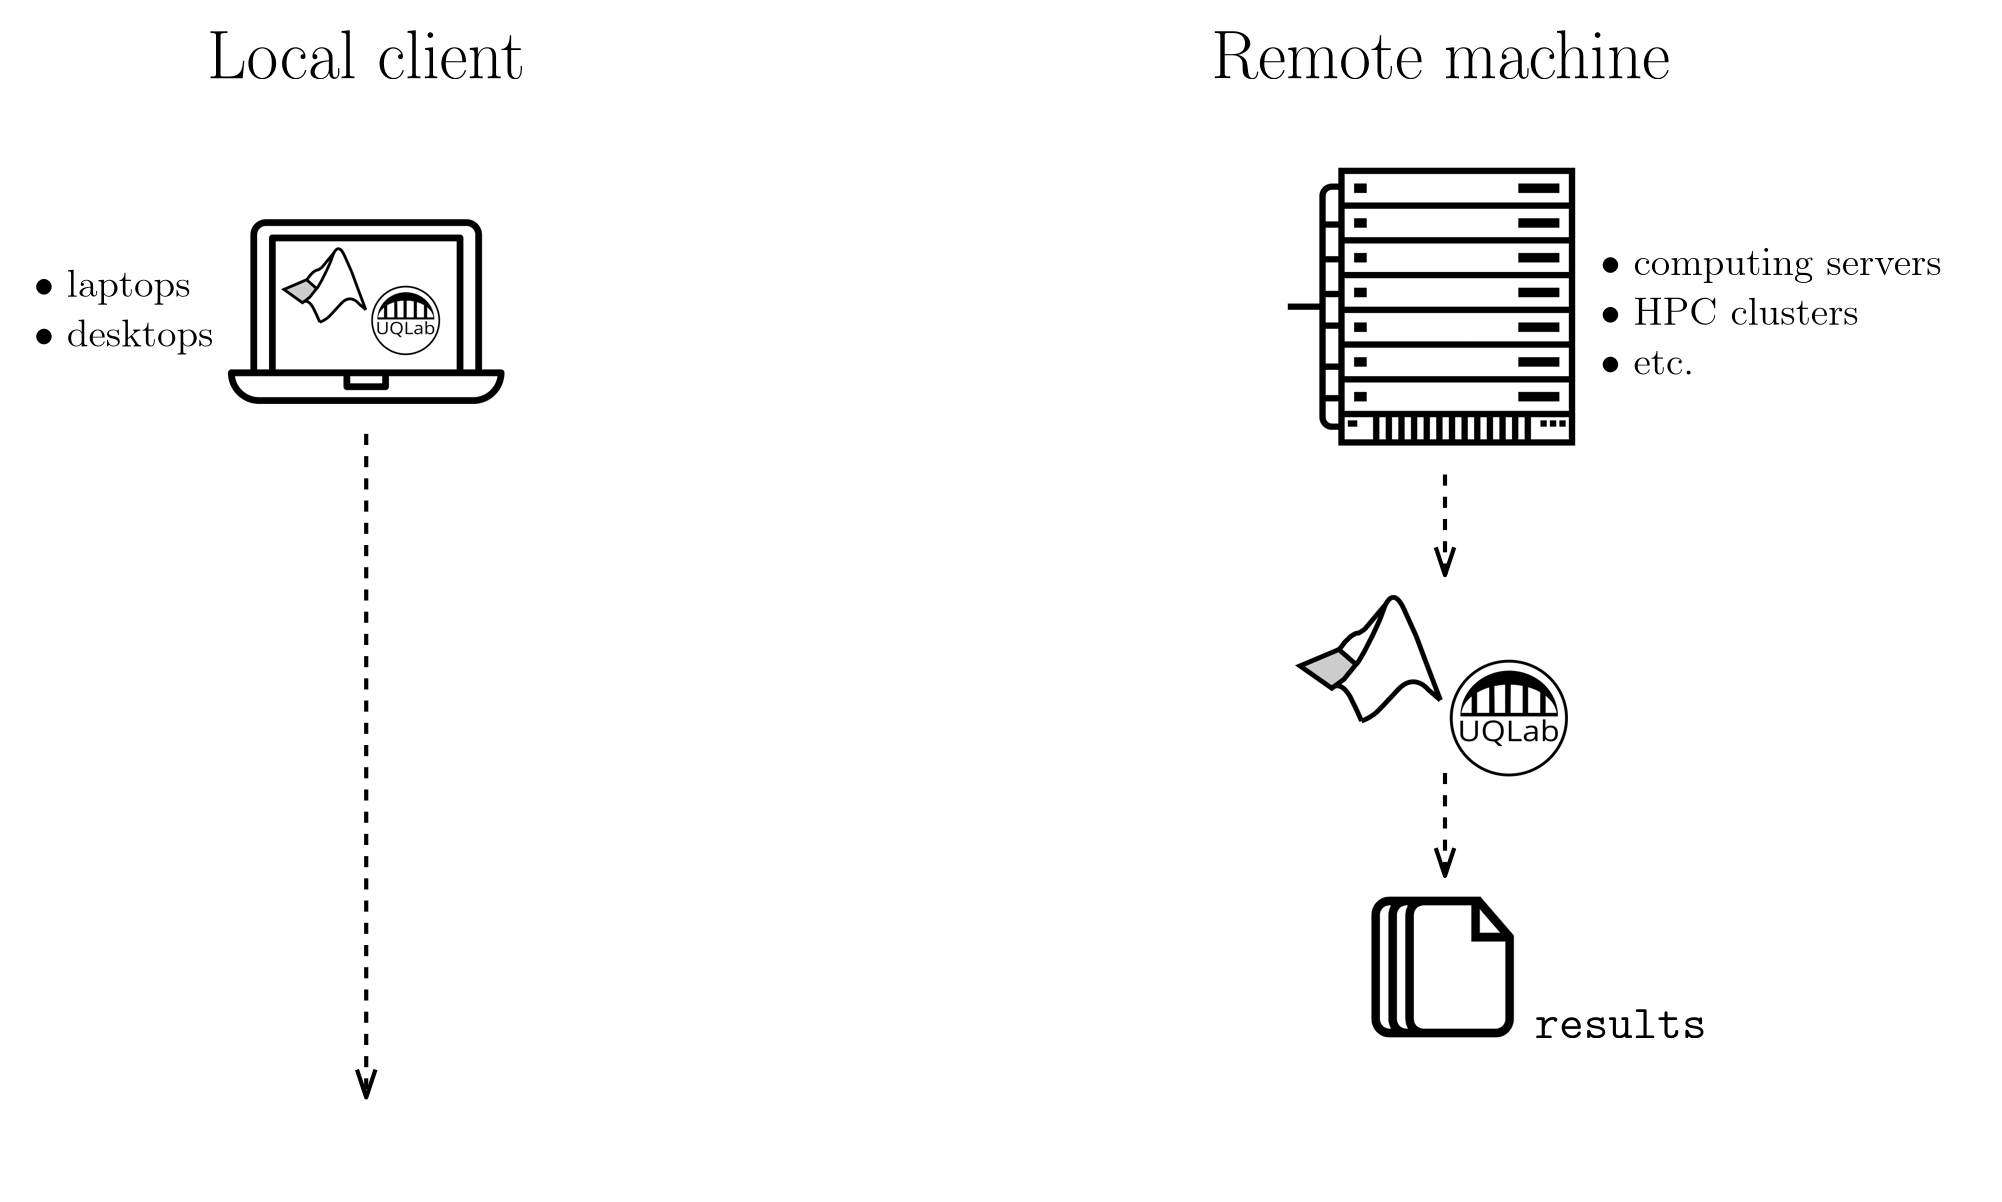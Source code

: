 <?xml version="1.0"?>
<!DOCTYPE ipe SYSTEM "ipe.dtd">
<ipe version="70218" creator="Ipe 7.2.20">
<info created="D:20200828180511" modified="D:20201025152730"/>
<bitmap id="1" width="512" height="346" BitsPerComponent="8" ColorSpace="DeviceGrayAlpha" Filter="FlateDecode" length="717" alphaLength="11708" encoding="base64">
eNrt3EtLFmEYBmAts6CslIpoUemmA2QRdISCDhS4DGwT1KbsAG2ylfskyDSopE3RIhOKIiJN
hFpoan6+PyrEbD5ISnGCZp7r+gn3Czf3vDNMTQ0AAAAAAAAAAAAAAAAAAAAAAAAAAAAAAAAA
AAAAAAAAAAAAAAAAAAAAAAAAAAAAAAAAAAAAAMB/re7crZVSiKrpylBKT9cKIqTdXRNp1uAW
WcQr/rP9ad7HZnkELP7M14MiCWTPz+LPTJ6XShCrqoo/M9MhmYDFX+XuCunEK/4qPWsEFK/4
q7xsFFKJi384/c2H7XIqa/FPpkX40iqqMhb/87RI4yfFFbD4M5V2iQUs/iqdngMDFn+V+/WS
i1f8VZ41CC9g8WfebJVfwOLPjOySYcDiz4wdF2NB7bs3lZZvqk2ShSz+FykfXggXz+Yboyk/
XT4MLpTW7u8pV49WCzVe8WceuwksSvHfHM399NN710BBi3/uEbBFsoWw7e0/OP00c0qyBVHf
OZP/+V+Xa3EcG7H9Qtv0JN/jf7dOpoVSe+Gb7Rday2B+2++MOCPPQFf/xXQ0nxnYa/sVVFOf
7WcG2n6RZ+DrZW6/0zIs9gy8XVnO+V+TYNEdGbH9Qmvss/3MQNvPDFyaygnBRZ6BV8VWIoc/
L/H4H9p+5ZqBvbZfbG3jtl9ozQO2X+wZeGdxL4WnL8oq8AwcPiCowDOwv0lM5VXbPvHn7r9c
K6RS2zmg+0Or66jo/tgzcOF/wkx3uPSLYeNCM/CTH/7G8fttYN8GqUSaga90vxk4b2i/QMI5
9GsG9q6XRkAN3XPdf8mdT9QZOJbSA8Mvrh09e4UAAAAAAAAAAAAAAAAAAAAAAAAAAAAAAAAA
AAAAAAAAAAAAAAAAAAAAAAAAAAAAAAAAAAAAAAAAAAAAAAAAAAAAAAAAAAAAAAAAAAAAAAAA
AAAAAAAAAACzfgBgjwBteNrtXQd4FEUb3ksPJKFIRwi9gzTpXVAEAWkKAqGIgHRFiChNpUQR
RBQQEEVA8AcUEFCKIEgVQhekd0IPCSnXb//c7N3sbLm93dt6cd7n4XnI7uzs3Lwzs9988xWC
CDrkS/jplMWeeu67QXEExn8NJRdYSC+eLiiNO+Q/hZB3s0kUmRPCcaf8d1BwF8nG3yVxt/xX
UPY8yUVKQ9wx/w0UvkDyIasV7pr/AmKPkfzIbIE7J/cjYifpC08q4+7J9ZhN+saF/Lh/cjla
Omm67ctalWv9rQ0ZAJtDcA/lasRdo8m+Wh9cqnkaGQDv4C7K1VhCU32uqOdazGb6orka7qNc
jNr06n8nHl4N30QPgOMRuJdyL/bQm72ayOXIA/QAmIB7KdeiO03zUMaNYrfhjYxncT/lUkSf
hSxvMTFvNbLDWz/hjsql9F+iJ3kJ9s1P6KWhNe6q3AjTGpriDzh3w4/TR4Em3Fm5ENNo+q9F
cW/Xp7cGXXFn5T50c9H89+cr8A28/U8o7q7chjqZiOKP19in4ENYIAH3Vy5D8Vukr70fxGhY
4Dw+BshdiDqE0J+eh79QxFVYpDvuslwl+q9CT3nn+Co2EBY5ivssN+EDlH6XTyuP0H9hoba4
03IPXnWi/O/yXTABFtqJey3XoFo6w8jnNd8lw6/DUrVwv+USPHOFQf/TaIGyo2Cx73HH5Q6E
72Ha+P0oVDjPA28xS3HcdbkCS1g2nh0ES0+B5T7BXZcb8B6L/vthgsULQ7/Ax3lx5wU/XnKw
+J8nerkYhnsv6FEljW3iX8/PE5XhXvECVgIHOwpeYtN/zu8zv8Gyr+AODHLRn+vmPdHvQ+3E
KIowggGLOPS7yvh/6iQsXRt3YTBjNNfB708Rj9GnQMtxHwYx2tm5/A8S8Vxkire0DZuCBy8q
pXLpN4vy750My0/H3RisiDvL498tzrS/YBbWAQU7QrfSrNOB3jqKe3gxfOBt3JPBifmIzA/N
uh6IDPJG64AuYh1QUGIQsuh/Af/3pdjH6cWjE+7LIERzK03/2lnwv/XFPt8WPrIbd2bwocwD
mv7kvDDixwXxNZyAz9fB3RlsiD2DRHUsSc/lD8VXMQA+tAL3Z5Ah5Fea/uwG9HmOq6z4OiKw
Diho8Tki+vcmqkK3vz1SKpkE65iJezSokICI/tMIYin8Y7CUWgphHVBwogmt7SF/NhFFzAHy
SJ8dDsedGjyIv4eE8sph/ONAdfmVsA4oCBFziqb/bimCiH4YsD33FlhRZ9yvQQLT/5CzvkY5
F4bBP7+TWtcLkowGMIyAmYjs19c9Hs7BP5+TXBmtA3oe92xQoCcS4gVs2zrDP7dJr60/fHgl
7tpgQL0smv7fQAifvfDvdtKrC4chQ2ylcOcaH8XpGJ7kWZDSrx78+3QgId0+hI/Pwr1reET/
TdP/qDy4tEZeQKeCMGRUagzuX6OL/kh0R1srcOlZmNnhTmBBvRfCGkfiDjY4kOiO5FvUpTnw
wvuB1VkR6oCu4oiAxgYa3fFz6lIc9P3LeibAWumTxFdxFxsZvbewRX/U83t+oNW2hlXsxX1s
XIRMc5Jp3gXgX4+Nf9gNL3eO8gHXTAeFboC72agotgP59j+u4Ln6Bry0PvCq+8FKVuF+Nih6
PkLod7TxXqa3g40DrxvrgIyOEusYHj6J3uut4KUjcqqfCKtJwn1twC//CGaAj7/gnc3KxPIt
AHVAT7AOyHCoc5jp3zcfmmpUUmrrvgBWPgr3t3EQ3iVp64UrrOBOSMi2xUqp7rAOyIAo+HEK
j3P3ELoAHcZNtup+E04LYzBEjOFx7SdvNESKTFXOfLsVj3CBoR9CB93iS92+PB9SJvKugu4b
R+A7GuLe1x3PHeFj/x5TP/+WkiF8+sLKVuPu1xnR06w87LtWMA94QuSY/XFFzdtYB2QQtDzP
N/kvsBN29oK3dijx1vdhdZ9hCnSE6WsLD/sZ77OjeoTQoX/aK/FerAMyCP1kBnfpX1uaU5Ce
/meUyeT6NQwg8wKmQTf63Zo4G8L8lm5t27atwS2ITP8ByrzaowM6v/LgccyDnvTnsO6l9kAz
XyV702l+IxR6+UZ35Oj9NpwWSG/64cL+sm/9AC38D1RM7rRdSGfYlmHoSX/2NIGJTdt9XA5T
7P1wTN0Lw2ToQP9ilP79lQWKIjkcByjXgPHK7igwAp/9zsWCQn0fNaY/UcKBdYDGoN/RV7As
Mv37K9mGbdJCSGOoRX8f4cJ9VZn+qFQxGDNiXPqR6Z+gaCuin+BTYH2A5m+0v+6nMG2vfUlh
Qf1bqHcqjznRECMlzH4ilD4f6qdwO1rCmqdiUrRDrWwJ9COx/5Se/oQJZpG+ZsK0aIW4i8ji
/xqh3/QniI9g3c0wL1phFTL73/Bbmo7Yc1F5NV0FePSwBPOiEYZIoh+Z/n1VaMx+b+Xp0ZgZ
TVCT/vg7exL6Tn90ML6OqdECeemTPPIj/8VDL8DSfdRoTj44GrdibrTADzT9e0X43gxQd/oT
BAwuai+OyVEfNJ/kg5KSpv8b6jSoI3zBOMyO6qj0lDb1EpOFi07be1ElR70w6FVyBtOjNmLo
NNyiwi+G0pqC3mq1aQ7ODK4V8tyh6T8sJm0jnfHvnGrx+mvAd8zFDKlL/3Ekok9pEQ+EQ/Us
2Uu9ZsE16X445kg9xA55ith5iwq996YG058gxknNJIwhHeWTGO7dcwhp019N5UxRu/ct/8M8
qQJT27XMoB5HRNnwD6Yjf6uarWcrNgNTdeEfeYHl32WtaKDpTxCvw/cMwWypvPBT2Bkn4kna
3/8fdZN1RUEzsP2YL3UXfpi6wX8Ejxg6GtBrKjeTtkarjDlTUuI/S/rCbb8xHKbTfmFq5+pr
JuVECkMcKs1PJwWQ2lL48VJ03p+eqrcVCijXcVpIRRDy8u8uUhgWYZXOT/S3Qn1O6MhiLTF3
8hE3+iLpH67xAlU0pofPy+o3uAx82zLMnlxU4JP4ebHU55G+iQ70vVOLNsOccul5MIGyFv62
m12kaGz01du01Ze9hhbNHqy2mQGW+HnxdxHeevLclJ/mRdoXK0tGTlEM78L/hJSKK5X4aqIT
vKcW0qbtq6FN6rOYSPUXfiSrY1NuXc/Se7+xGjW/PXzjeMxlIAv/OTJAmHv6nozkpQithi+M
B3oWsykVFQNY+BEnkBGs6hrRC8krmv2G2fCddTGhWiz8CL5kaHhM0CeH3KXdz6gOXzoPcypB
cA584UewPgqpko724aip4S+BxmkPsBmYNgs/ggN0rO9omOKRXKDlbxkLX9sZE6vRwk/jbLy3
Wjrnc3pRLX9OEZsCqSXxwh8oUjxiV8lMvRxyYF5o6zOYXn8L/5cZpMLI6ABqXknH+orU9jf1
hG9+GxOs2cKPhAJxW9+1hJnZyC4a/6wImHL2kKG6O7r08x37D3kvcXqSG5MTxyZ0alatuG6G
CnFD/iVVQhLxjBn+sVvzX7YIvruKEXgPq9pp7Pyt/2by95X1yp8/fNS/ntbHlSos/Ah++JPe
+z2neYc3hi+frjP1eZqOWHrULKbHnJc3fNJJozMStRZ+XizWodthqJlbOpqBFej02UGbxM66
8MOwKsG88LMUwjn/nhbToesnwSa01of70CYzTjgD7LUbS3oUULFplb7M1Grqk85H5AQ9uj8e
9v33Orw97+srH/ruE2vq/Ss5uJWaavc9cf4arc7pdUjnnZot/AC/ROoy/6D4kal1TrCIzqt5
5pfr1p7vprzVpUmlWLRsbHztNr0TF2w+85Rn6hx459mgXfghrhfRZ/2F0Wlc2pqBNVzKMZlM
+W1mz6r+ZkF8hwkrjrPXA+fvPZU8Na/+TabG7JMWvRIyxVCbmzv7b/2h4UuHHmcpQg5/3lmC
6jtPi/c33WfW8HBuNYUW/i5/uEjN8YFuwvdKkkzffyznJ7vKavTGSguZbjJnktrmlV6Lqdb4
nYw8mq7t7eVHNI4bc5XUAZv023y1PbzfExBwsjYL/8+ouG/5bXgZGUqDDksZ8uPZt6Jktm6q
Uw/69QzFHQINj69q0IoOe1Dhfecg2eEHwtoufoBUeXeszKC2L9zWnv5kXYMwzIDtaK72q1of
RH71ydEKKTzCuvyKCIQpo+WtAc/8rDX99/S1v66olSfY8zuQ1IfLGytZdYmJl+m67wyVFzgx
IUNT+m16O2AegOfRaqoA4tfRYvX1dwsq/hnrgnxZzrwoq66yB7Xkf7jO9CMBwRNUe0f0VDoG
+qm+6pgb1ltFHyJsrSpLNZWknRiov/st7QmmmvFx92vw9/7VXj0xs+wyOAJsSbLOiVvf0oj+
YwZIwvAj3EKXU6X+4hvolVnlyBbxi6EoePUlORXlW/1fkP0ovAibM0WF2k1vpXmrP99T/S1m
RVp+X1nY6GKgrYUB6CdCbqioAij7B3RsHaVN0vGWx+DskuVMVfaA6vwPIwwBOvCU4uOxr/fE
zrmksGbjeaA3wr1rkRwpIGyaQ136fzAG/YgK4DtlK45dAcMe1JMiMDTpNGDczCUbN+7Yn4Pd
GxbP+ejd3s1Ki982FFjq/UXnn5fT/saqngYcijQI/3ROMGWtAOp7gyKZE8WpZCIbDvn010sW
0mnJyrIgx3A2S1a2k3Q9PrZ0VBtxpn/NvL4a9kRZYuCPuVz2o0AHHlUy2/wwq3fPV0nEol19
wKJ/HM5sq7ChXJaDfLItsan/mRM5w7t4r5E1plUTA40h+7FVAMrZoEd6Y4yax/i1LS2W8L80
Mtsutuuynbaj0xv7q7WJN5ryWVmWomX2q8P/UMJAWKW4CqC4V4l6zo9Zu6nxZxdcZsmSltmZ
tqqncFDl2GWesk9l7QPUEQOXG4l+oh1sl0Jpwet5E98sEZbAa85McVoCdZ+y2n/vIXja191j
aeIYLevHNLqSi2U/lgrgmiKOAC97vpoZgoGsi394yZUtqxtdtsxlzQSUFpVOewp+JetMMG6V
wvTfLUkYC5/AprVSoLY3PZ/yy0KhDJuuc5gV6Eqr89rbvu3H8nqZ2yJvZ9PziaKyX3OD0Y+k
BVfAEcAb0GCbb/eMqEH/OK1Kdac1a04Zn28a5RmLB+X5ipTZpyD/Bsy6AX9eZqxchf+Xnppm
+1xz84x7YlF0PbU4f6nu81vkUUGelGdir6AY+I3x6EfiwQ6QSf9XHplrhK8S0WMfmxUXqOyu
db5SWdS47tEFlpL3yxpdVqapByMNyD+tAvhTniTp2XRld/WlFxj1UHn2wVfAtaYC/ytLeE6E
rpeR2Ucrc6XsRwH+Nld5OfR7NP6Pmvgo0PGmhVQLVvun/FJenCfa+RW5KteEdPmfqsaGpJ94
AbZwmozF/xuqivs+4thV2OhU1bvG/DCBdzeY53fq/kW5Ke/jZYuBbxmTfsJ0VQEVQJJnieMX
xvIm2a2kyrAf5tU3Rqz1yAByI6yFJdpktW8RYVTQIcgDjgXwAfX8Tf7vcPPbFlJ92B3T+A6K
Qz0necmyTzibXpPRugMRetEbWqBAAUFlaVmXXN30MA/9vJ6EUZ85NbKqtZ7ny2sftt5jGizb
CiluRXDJfnnavPdjcgrYvWZe27Hgzao+FKZ/yVQBvERpWh7y2l7XOm8htYLd/j6P6iHcE+5w
qfwe7ZkaWMNszTQn/9lxOzjbrXsLWvB94unk4wMDeVN1SjZO44smbprocJAawnqIR9CL8jgg
TZTfq/F/BdSswRqTH95ru4819848rogWA00d9gTwriLUZzGLT7Wdb4uV1Ba2xzxTLSaZ2uD2
kN+zYdPsktuUNUhb9iMTLgkdnW1uyH5ghQwVQCR13u/kCyVd5aqF1Boux/vcz1xxaoxmKJFh
q8EliS06r22Mj9Ch9/y1aBvLOLINvCM9K+xC6sF3eW71sdhJHWD/mXssWJX6cF9TIt5x3GJJ
zVmhbYCllifETJIVjI4wQTsHyVlh+1DP8cUwnOog9YHlFPfEpyX1IdqiiJWDBDHQPEZT9mMX
i1Sz3e2NPvYRvN5GouxHRUzayd15hy6xk3rBcruyrz2qMp5Opfcac+1vclF8J63Pz6cCkOaa
EEvFEb3KPWKP2mgl9YP9KfcY4lvqdFKZnVioOG2gtmu/aYokRcvFOvSjewNTAXxPTTeuj0fB
ZAupJ5wWTi7lSCrR7i2FQhCIEQMzZmsZ2zVuI3eV//G9l6oXKlAgvkHv6bs56gBzX/jsIHhR
yl7lVV9WLQX+kT77XeYspjWwMxMMZ3t2VgBjyWXvwNGIUKHj1ir2qRWz9fs0Viv6K7BDV96a
UZuxE4rtu5nFimuqiaMC2Cv+jcUe+NAa5z8lhTF7loO0Xt/7/dQ3X21Rozj9BTuSs9suULpG
mz5jZy7/644jp5yUExiXjeMH3tEleYQLopcY28BbGuVYqsva9R3qwqMKLTw9jVnqe2+hH6Sr
AExbwAMXOIbe+Y6Lpd9sIx/umTesFXI4R4/iw0zFS9m2Q+YdziCtZtEDoB27YZSBWppi/lel
94gSArTIXNCGaaBw8gUf5fJ9yAylu9yzIWoNr3ws9pXUN8PegLMwiv32u36f0oFzLEvzf5Dv
paVeEW047rKyzzOjToEbm5XTtUwSs8n5W30P6E6MLk8dJmD1/ux6RuO+NQWoAijymN9oJGyX
2Nlv4auW5v8A/3vTxH8Cstm7r2rU4FEw5PHzYnZcVyqoTH97Rpdv83PY+Aojhu4iagDQyehe
EPdOysA+mbPzX+pH9LNAIc8mzP9ffvi32/1ZldjvlWA9PJ4yUlMw6LYoMfBuHXUXf3RNtI70
G8yj+C60cbPAtTJQBbBC1DspzzEL58x3guCKaCZvzz3j/cMhzP8eP/zb2reee4sUFAesZ1kb
8LCjAWg5/OA1thiYdSr5MqsX0tQcAE3RsOV3moj5bs1CG0dFooOyTHY+ETVEX+Zf/bsLqCAs
rutTqhPEdrjBE+Z/tz/+27pX9E9uC/kRWrezvoS1wB7C1UjJ/i/FEAP/AX5psa/+wuiJlDKq
0V8T1UYfEWno+Ca6l5rlbvFA+OebIp7/kJL92YZFz/lckZ22R3MpCwHIPynM/x9i+Hf7ES9I
s/rUelvnsB6nrN2OKZr2yDQG/mw77f1QdTNDE6xWqs2yd5C3bBetcOyIzprVkQSRN8PPhxdF
UbCLcLFDmMZed/ia+nu6eu2vaP5DBfnfIY7/HET0PuLyNfDYB9ORl5VVAlCof8Ej6TFOmHuh
surBKFXoL4rqIVdLsDLsjPbYngIEsRz+Vdnvw5TQw4katJ5/KbaY51WkC9H8hwvyv000/+5F
8Ds7vyTgymCtvJ0pU6g4ZWmIBrqF1ayT5/Lo7kAV76+4Y8gb1kpydu6KfgIuVSRawT8+8fdo
NSDeZLC/NcN5ZT9r6kRGoHOa/yhB/rdK4T9HqP2UX09sO8maFL9JU3OIRbdH2Vwzr2cOIS3p
pzz9UajosU6ihWsCY4tS3wTd3G75G0dUF05iqyD56Lc+eJtFM81/HkH+N0vjnyDyTc3iWwOs
85nFqoBx/1RxpUwpvmUzdjdyHKR45sKwDcjv/FVyeOXP0G7KfIVWAbQVfq4RNUpY9EVc5H78
LU/GciY5zX+sIP+bpPJPEAWmm3nWAGcrZql54OocbfTyscgCfUphJwDTt+gnPAD5YgwqNzvo
4+OVwo9RTlV92ZI1p+ut1mk8ERpo/vML8r9BOv85X4HvnJxTIidrpBYCwqtZozBshREZ4CNl
q0bn7+mAwhy8xlgwYfDr7Pz+p/8Z1haqFnv2u5zreB2vaf4LCvK/PhD+CaIej/w5j1mECnqy
UBv+iUq0fsimaKrnUchPvBygpUGbJ9IN1qnpz4rwE3aak53PR4h7mv/CgvyvDYz/KL5NINP3
Nh84urAU12gAdKNX2WMKhkLuiyze9ysGWkv163z87xPa6/JO/wmcDbhzoT/+iwny/5Ny/Duu
ML+8E8HVGRrx7xE4AMYqVmknZL6l1Q68nuLJfANAQFRdxTf9i3Ilb//8lxDk/0fl+CctzH6P
ASrTVK1scyKO0kwpdfTUOIv+ddmywkrFbOHpsOk+i5cE8tVZ1vRfZgmA/1KC/K9UkH8yg6l+
pZKfvaPVAlCFnh1LlakRVfo7usqrK3Qht79u+1QBzOQTEJ7jOfbxz38ZQf5/UJJ/y9eMQsUA
ITfCtBoAk+heqatEfeXvInL2QNnVjeHS185H0TyP3HcfsNLX7LMFwn85Qf6/k80/+k1yVOZR
YHfWiv/wE/6ONSShyAXkl41ToMKenM/3Kh8lB/FpiDsiez+bSzT/FQX5Xyqb/01Is6y/MTdl
TgEVswpo7JJqXyOAfGgabWWk2CYPWfz7UgGA5Cg2loXRCSdtd33FKZr/KoL8L5bNf+UBdrrb
Xcy9N/AJd5bRbADQsSP+lltVNOqEvlyh1D3V2PtA/nhFVahzRubFtg7a76LTQvH8VxPi37VI
Pv9Emyy4S7L9zCjWXdxJl2IoQdvdystSSYSimWo3KSbCFGPtA/cLqBxZPX/Ay7/tSQNCAv81
hfj39bgk/omaD6Bk4mRkowgHEtSdUM0GwFR/hk0iYVqGkPSngkYFeTf7VwGEpQA3aubmr7GX
cduN8oQU/msL8e/4Wgn+iXIp3gFgXc6zj2mrGf8xtIOGrEiAnyMUJStqxRDGNGXlEyw6gjus
XAHbPGus/a57Qy+B/7qC/M9XhH+i9E3vAHAwTnzKAdFAwzSsY2C7NsqoZSJqtFFU6Sai+8Ab
PJIFsBFyxjOuxXtkLMdjIM9L4P95If7t85Thnyh11zMALMzjNxC45Il2MXmj4QLgqhZwJQmI
0v+O8tJrD7gPvJHEE80tPJXHMPtj6hnnU+pzLp5/Xitcmv+5CvFPVH7ikU8eML72o7RVAaBT
N+Cjx86o0v85Fdro2Qfee5l3W9Ee3BzJ/Go89DjbeMIKieff2USIf9scpfgn6nmU07ZODIHX
wbOVURP5YNMzAnRCb4WoabLViSlXwW1P+q8PYwJgb+JkHtt0oYakw+tuK55/R3NB/mcrxj/R
jWqTczuj5E4wi8K1GwCzpDtZMlALOay3dVCpkTn7wJR4/lshD3k2hjvANLJDLaR4/u2thPi3
fqoc/8SHlAjgZJw4DQHXWmnHfzF4Rp4eyAJQEfHbc/ZRrZV51/hyVmrAc4T9DKDbQh/WS+C/
jSD/sxTk37QNfALM7zFUMkCW+lQ7/onV4k2seTRIaFLadwgdQJ1iMQMEDHR3rONmbAD829oJ
8W+ZoSD/RMEU0KzjjKIngb+Whh34PBn4ApAPDez2sR70U4GCL7HYdE8iBxIBSDz/1vaC/E9X
kn+iBWiWi3FwMcPnKbRa2BLwAhC9T21XEr+IBR/RBYxrcW7pz4oORwn8dxDk/2NF+SfmuRcq
M2Pv0ky0u6NSqAe37xnS/A/CtyL0bwjVhX/Kc6oL41qvHJHGcSEiIP4tnYT4N09Tlv/omy52
UJHQJ/zxizRZAKZLecz0PUL/Lp3ySM0GQhtT5bw2R/p3NiUC4t/8qiD/U5Tln+jg3qg4Gcfa
YFJdIYy/AMxBXbxj9aGfShV4iHntcc4yvo4IkP9ugvxPUph/4ncrWwWUCIqV1GcBkGC4MQkN
21hUJ/rDQZQRpla2spuHUgHyn91TiP/sD5Xmv4qTHQ+gCSj2upa9WDeABeA91EentE70e+z+
mZ01NJttWSmF/16C/E9Umn9iRY4IeBa9EAGG9HxNu5E+ZZ8p8onBTtoo6lE1vej3nJcwVYPr
nKS1WMD8vyHIf6Li/JfLaZqTEd1mjz9nFzUXgPQ4kfST5HHPQ1lNdKOfOvtNYX/+LWwzPQn8
9xPkf7zi/BMbbKTtFfTCF4AHk04LwGix9JPkYTsV8ko/+glgH/YrUyVJkq6qAfOfNUCQ/3HK
89/ISZoZxisDfNqha7EAXBWxj3/L0537cj5Vztd1pD8kk/vNesnu4iyeEvgfJMR/1jvK80+c
Zxnf1AHluhE6LQDdRNNPkn88IsfoSD9RAbSCeew0PtvSTwb/gwX5H6sC/++YyZvo35E2Fdzy
/aGlKDdbgLcRc5+t4/Skn+jCY7K5kjTnlcH/MEH+R6vAfxEn6WQEgzgt4GmsGv6GLWwodvbn
YLau9FM5Xh1Me+NzPEFaJPA/XJD/kSrwn9P1rvro3yAY8lGNu7IPbOEaYfpdxqGfWAKUT4xL
Jis5QA7/owT5H64G/++asxPQvz91l3ustSbtJjSBKB0s9FO07WRcKky6isnhf4wg/8PU4L8G
af0A/ZtKC1VA475MFEOrseiniPmWcak2U5iSzP+7gvwPVYN/01PmATYVxrqexn2ZH8ZaTfcV
bDlkDUr/TN3pJzK58Z478vnoS9D/jBfk/y01+Cd+JxmOwOVAwR5ad+ZXsI0+9nTldpNIQJ3P
9Ke/EGgIM9TAEHKkLP4TBfl/UxX+P2YafEW46AjoGqIs9Ji9xqcDMg1xLxDpBqKfqMnjuz6D
fLs+B+scZgqOdfV5cdDuLbCA5+5Vm+eu8yP+x9OtngKu4bz3m5DeAmR3ntvvk6nc4TRN8+6k
A3d255n8f1In4A+MQ78nOjAzoco6MhjBTDtwkWvTpgVa+PazNg3x5nM4kWIY+omuoEXMmJm/
BiX/JMN7+YBAqEFtdEAsL7iK+xGxL0Vb+3QBvAkaxNT27QxO/hkKwI0CqWbUxBv8cQ7Dx6DJ
XLJeSjEI/cQ4YLHLvLYvOPlnhIID0RROat+fYTegGxziaNvsH2ZT9xYxCP3EdOAWyrx2NDj5
L8nZiZ3XoUMnwPZ87r1UagUrj83lFkahn7JAZZnKHrI9CD44mQ5MIKDNDR06NA5u755SOqCi
c1gxNB2zow1DP5U7lTVPhiYFJYow9QHuwAC69Sh05iualEUadvK71Tpa+8ppBBCU4akeb6Z1
QNfDyixix891fBZlqH5aopOcpDbGkqQlVZf5T9Bx3A5ywqcaa/Ln4DsQbypX8k+Sdl1e3cyn
hGpPijJaP4EE8UdyH//AtyJbn3cf9kH/sfrG66elQCGZ+/gHZk3p+ry7Fy/7qcNDDNhPuu2T
A0LB5Bx8L6bkFOBVo08raR0QEtdncWFD9ihw/r0eLPwXIdm+3r4AckHd1amZ4zlnU/+rZNAe
Bfvk+8xr9dvmwIcTUxv3Pf5bNQfN/zX5yo1rlw+uS+ruIwlTc/fjERrwr5v+x6sDujoFbv2c
a6sadkZ9yPOdBPr/BvzlgfUKj2NVtS9vMkf84ZF8/uy3feUHU5p/ENLulF69Oi85Icx7jGpb
UYkwLkD0WmeoTP6r8eUaSvsgSj/+gQH4Xr16FQQf7AdEkNnxhv6iUueVRWTxHzrVzr/huVhP
N/53C6Qa1QixZjJ5SB6DS1SUoWx1OfzH7PAGLl4+pkfrWrXb9npvnSeipfUNvfg/qXEUcD4M
qGF8ifo5wFNrGfzHeNQdm1oh+9uI7kcoMWCwTvzf0DAXdDCjBE/WR0n8h1ARzG6y0x+ZBoOD
L/vLuvAfAjTv72N+/YEylB4dOP+UvUNyIW7ROiCs8KPievBfErTqDcyvX9zjRn+Swn95sMvl
DyxeL5sjhCnB/34RBakIUE0xvX5xkJu5RAr/a0DERx/6DcoLr5nC/IvJtNibx6wZgw8rQdbv
QPmPdwiFLQ455r67RRr/oY3GfX/sVjqZff/UyjElePgHg7XUOz+fvGPNuv73V6/k5akEeGLa
QjG9fvGRu6cyTQHyD55Oz++r8v7sbIx++W+9gpGx0vFLPIf/NQRRaR0SQSE9iatpBMea1zC7
/pEA+rB4gPyfcf+5xGflUSCr8Lui+S92hqNDetqezf8yYlA2s8zNhrxftW2YXf9oys1dKZ7/
UuBhgehlIPXcH6L5N532ZHT6a9Pa3y9R/8+sw+L/K+p47cmJ3TuPP/a4nLJ2n6Y0vP0XiTiw
AZwQGP8g26pLIMwCSCv9NET0+p9TPu2nPh65rczXLlZeTcD/1ZyrGUm1QaUhDRYDCeQpUwIt
xePVjMGPK+6u+jEw/j/xZz1Sg+Ww7Y//qK0DUI05FcevPpN/d65lJFhyXbCDPcZImEslNGuA
yRUBYK56NjD+V/pLtRYK1AMdAt7//eIuP5HN/z8xaJmqIAVzP47474rF5IoAsJSyRwfE/x6/
cZZBOuahAfP/IjhZYPHPTjA5jhPsC7jhX8bcikFnjpJGPP/H/SYtAnE/EgPmP8bJyE1QhNe1
PuIxu8Fg1K3E3IpBMZK5xkrh/5z7L8H4lYeZcTgk6//cmWkvsPgfxbvLQOJ/UdF/hmNuReEy
iEIaEP/n/Ya73scMxCqZ/+tugZ/FP8eqpAcrhHVfUKwOplYUgAtQWkgg/AMriylClZ9mrhCS
+b/G5d/JsampzHJiB06NWWGYWlEYxI4ALJ7//X7VLMAqdLA0/qOee338jAWr1+7YeSjZyuX/
DneX4ZYSXLS2H2iO/sTMikMlkvUVF8//Wr9WVk+ZsbD88m9qMeukg6UCZvF/gftUGiP+Rxnw
1CTMrEjcAdnnAuF/jr/zeMq8qIZY/kP6nuExI2Xxf4z73C1GAtuhWPsjCcBW3pYvAP7B+V62
QKp1EF3eHCaS/yLeyFPZpzYumzstccSQni4u/8k++K/I0Gil4sNfsejKClgILPqa8xYNc/OR
Af+kokfW9V31DJZqRpD/QtdAdf++V5sWRp1c/nn0zelotRFpOsV+C1bEWJifcZARqitv0aJM
xZophXN4xMRxVpRjQf63gZOc/gxbBKd4+c+7DHUgmTInhj/84e6wh3AZBz6h/Gka6rMMMIGd
xT8+E201ZEcXFeK/ETD4YDoX5uH5/js4bkVVGNH+wX7WWQLTKhpjmcf4b7n/+pm3JDh6Rxyw
KeuBjr4qXs42LhPiH+zamUlniXge/rmKnddQa49wYHPyF2ZVPEo4GQmzwXRKi+ErCTb8/dkL
/DkfHr01beziQvzv4hzjeTR7bP6H8gqw3gRwL/HriDEEsBcwDtfVM772z22BtS9q7kedtM/l
rTUaDI5TISL5/5friUQdMLP53816MNJ9SEC2RAeDsyQmVQLeJhkiH7DbflqLUyw/oOgbxrUN
PlNehoN9mIvxQRfiH4QdZaTxJKra+fh31uD5fJ3zCCF5gcbpAOZUCgrbGScokSB6+m2233oc
iF+fzrSqL5JCBbPnaNsLU5t5ZhI+If43ue8x4iLHJvPpf3IEUMbevjRwNh3h+YsyGRqJOZUE
sPVywIzvLcB4yBzGILUNtT1PYD1aj4psfbo9YxcQOZTKcrAxRDT/o8HoQjJnldpP8vNP/oKY
q5QEg/VsNPopsxTElEoCkKCRc/oRVD/fntaUOmwzVRvqiQo9nfNss1Tqztmkdh4S8r04764n
EV4kweV/3BA2QE6YEsBh9Kr3O15kUs68fnyOy79bBXmxn6fiPMPB261eHVRFlx6ZH4MeEcCI
8hY930d4QzrYrx7/8/D5J15/DD6X2qqnYNSXB+f2HboIU/k4Z7A1A7f5A0VYwM0p1B+nv54w
aurCZHcD0p7/gMt/B5Bo1/znoumT52+lPAFcgxm6C/IlzKhEzAL91oW+0OISD08XWvE+HDUt
k4/VQ9x4h4L8h6xiXb5ZEyRUYfJvjo5cySqXDR19Y8BAvYl1/1JRzskOmBM1+iqrm48kRPp6
vPjHKexAx79141ELCvJPhL6DBst2Li+Qs4e0svl3u3/2uo4+vY22Lx9FoqoADPHYzk1cHNJ8
8m+ebzt5d2OicDbFkCafbLuH0P8Cb6k1O3kBc/cVfu8AtaLbjyVRLh2Ldu6kDTnz55TtC/aW
Xb6hhoDzyMeIOjAELFrmIphOyXgZdOd6zvWYUrUa1SgpMoxRVNl6jZ/vCRi8XzvAhoSXrdOw
SmERsVKjSzeoVYJ59kwlM1+G2QwAJ8B0qqhATe3AeeKTJtr/hr95stlhiAPlCLxUiaq6UuqD
dlr/BOrkdwfmMqB1FxjR2CooMpaANGnpqsv0b4u5DAjAjYpcpUhdlP7IkaDD9N+HmQwMee/y
Ha4EiA+oAaClFY7pKJ7+skBtnn9RprKZlGLuXe2a34cUGx0MgxcRlMKnpTK1zaEUAUlatT76
Bp7+MkElAz6hjPbUtJQaAPNN2jR+MslyY8CQirB/+e2rggHFMoDAgff+cgDsu8jHzwRh01eT
wqHIMMQAHK2SC4Kv4S9SweKKYQploSJQ3TqbB1u7o0EUKzQGBEZASKLO+aODrNmU+cKFSEyg
TMRc13bXpgzqAkcDVwvMn2xQBv32+sHU5uiz+NxXMQCfLfJSMAXPmw+a/KgQJk8BFLwXbJOp
HbD5JV/H3CmC7pTermewtLfwbQUPLjE8DtRkanxwtDaESj93Iz8mTiHkPU+dA+QJitZ+QtmB
tsG8KYb6IMoP7RBuZLxMZQL5DLOmIKikbtCn0sAo94g69Q/HpCn5TaVyV9sMrwfODyIQk/ew
u7+yiKU0Ko8qG7uZYZTs52yHGVMY1UAYBfKKsV1pFpOc4OUYyqAbpVT528ibgPcp+lebMF3K
YyrVub8aV7IaQg3Rg1GYLBVgotRA5HqjxlHvRsWJvlYUc6UKwimXYHJ5iCGb9zKlpEirjplS
axNwghoAy4z4fW1P+Ylnt8Q8qYYSl6kBsNB4K0BnC6WheAWzpCJKeUKArDaaENjDRrkXDcAc
qYryd6gBsNFYMnY/KjqVC6f4UhtV7lMD4I84I+37XZh+zQbALWoAnDGMOUDo1574UIMwOxqg
LGVaT6bUM0Z78mz0RJjqi7nRZhdAnQWRmV2M0Jr4456QcT0wMxqh0BHPgjtN/31gm4dUW57g
fb92iFrjieq3W+/jwCHUvo+88xxmRUOEzPYMgGu6+oXkX+dpxils76H1xPPEg7aM0+8b0NQb
9XVDLCZEa7T2KALIXaV02vZN8gxB52R83q8DSh70DIDUXrroIQ54Xp+GVf76IOIrb3DnXzRP
rhc20ex594lKmAm90Mub2SFtuLZSQO1jnhe7vsQu/joifo93CTigYaClAl95k5E8xGu/zhvB
CVZvgP9vNNIFhAx5CBM94KSuuqPOCS8b6YlarMUvJHvflzoQ974BEDYBJmm5NlBt29CGf8CM
IhuK4743Bspth6Rc7q/mCKi1Eb7o1mu4342D3jchMRcHqfUVaLHFBfNDzcqLO91IyDOZzvh2
b3JhFaS+Vw/RyaS2VMA9bjSUWO6k8+8trqNs5UUnIrnnjr6Ie9uIqLneRZN0bEQBxaZ+m/9Z
6YrPdcfafqOi1i/ICDD/2EkJSaDu7JtIasdL/XEqTyOj9ho7wlbays6y7MRNdaedRxN7Hu2J
2Tc6Ss9OQyl7unF4+cAqyvvq0jtoTa7tL+DeDQbEjjnHzOZ7eWGfstKqiOswc7+VUcfjuVVw
zwYNmnz7lJXR+e6GCS+KMtKKbTpiyQkH6+n9/bBPf3AhZuBOByetd+q+b8b1aOAjJ0NU5Q4j
v9h0ycl56txkvN0PRhQestPOm93dfOXI9p8WJk1NTEx8e0ziR0nzv9108FIGfyb4y5/Wxj0Z
tCjU/8cHZMCw7RpXGfdhkCOk3ge7MqRz7zj6xatxuPdyB8LqjFh5ySWa+5Tfp7fHFt25TiJs
8ObcHTfswszvWz7hRRy/KTcvBfHN+334xQ+/7jt7PTU11Uy6Uh9duZS8e/WXk4d2rqF6bMH/
A4FfCzs=
</bitmap>
<bitmap id="2" width="512" height="512" BitsPerComponent="8" ColorSpace="DeviceGrayAlpha" Filter="FlateDecode" length="277" alphaLength="2118" encoding="base64">
eNrtwTEBAAAAwqD1T+1tB6AAAAAAAAAAAAAAAAAAAAAAAAAAAAAAAAAAAAAAAAAAAAAAAAAA
AAAAAAAAAAAAAAAAAAAAAAAAAAAAAAAAAAAAAAAAAAAAAAAAAAAAAAAAAAAAAAAAAAAAAAAA
AAAAAAAAAAAAAAAAAAAAAAAAAAAAAAAAAAAAAAAAAAAAAAAAAAAAAAAAAAAAAAAAAAAAAAAA
AAAAAAAAAAAAAAAAAAAAAAAAAAAAAAAAAAAAAAAAAAAAAAAAAAAAAAAAAAAAAAAAAAAAAAAA
AAAAAAAAAAAAAAAAAAAAAAAAAAAAAAAAAAAAAAAAAAAAAAAAAAAAAAAAAAAAAAAAAAAAAAAA
AN4AADwAAXja7d1faFbnHcDx56JGlrky1os5kqCIYp06rJZdVBxhEmUM0k5WFv+Bka67MI4g
xba72AtBKluFdRdxF4sV54ptL3S0KMgYDtutFkTa4bqODu26eVPtmMVYezHOnGnr+5xzcnzz
Z3n/nM/n9seBc57vkzfvOe8bDQEAAAAAAAAAAAAAAAAAAAAAAAAAAAAAAAAAAAAAAAAAAAAA
AAAAAAAAAAAAAAAAAAAAAAAAAAAAAAAAAAAAAAAAAAAAAOpkVseKnk2DlcYm0//H6qHXk2Yw
INX02zjybtIsNso1zXpPJU3kP+sUm04rDyfN5f1Vok3fe769N5Jm85f5uk2TuceTJvTKF5Sb
FssuJk3pN9JNh+6kWR0Qb+oqSfP6qXxT1Z80s8cFnJq1SXN7RMKpWHS5yfsn3xFx8mafbvb8
ybVvyDhpQ0nz+/tSHSdpwZW8Bb1+dKCn6+b0bO5yn6/03dcewrqk6NAZvUU99xUlJ2dfzmoe
2zpnbLg1Z3ih8sAnh54tOnSGH1H8tk3KyVg6mlnKkTWfTbOF39h596fDR5OiQ2f6EdXzWk7G
cGYh+28Ps4UP3RMKNsfD9XxEOSzmxC3MLGN31fTl9PCpquFDmUM76/uIekjOCduZXsQnqoad
6Q+Ez1Qfeih96PJQ3/7JD/WcqJOpJXy2ergtNfxgftWw48PUdFeY0f55H1lsFnRqL//RD3h4
rug5647UcH+Y4f7DORvgW5JOyGOFP0CprwScioYH4uHVJTPdP7yY7X/l65pOxJvx8p2IhstT
i7shmr4WD/eEGe8fcr6s+teFotauPbV6faHg1/+r8bEfxdMldejf9ufsBvjjl2St2bx47Ubb
o+nBeLo7Gt4bD98OdegfOt/PboCXZK3ZqnjpjoSiV/jF0fDBGf8WVk7/sDLnPeBBXWu1vugn
PLwVvzgUPjgYqE//9BXcsk/YGm2JF257PL0UDd+Lh0/Hh/bUqX/6Em55UtnaDMbr1htPr8Wf
sMbDF+JDu+rVP+zK2QA/kLYmlfEf/d9UdPefvvcKdesf9uZsgO9qW5r+YSTnOyjfFLc0/cNL
2Q3wjxXqlqZ/+k711vdUuuQtTf+2v2U3wO8+r29Z+oeuq9kN8KK+pekf7s+5CfiFwKXpH76d
swH2KFya/mF7zgbYJXFp+ocnczbANo1L0z/8LGcD9Ipcmv7h19n+/1qtcmn6Z77NfNM7S2Qu
Tf9wLrsBznxZ59L0b/tndgMcv0vosvQPXR9nN8CvhC5N/9wHgc8oXZr+uQ8Cfyx1afrnPgjc
oXVp+ocf5WwA/1VAefqHn2f7f7xe7dL0D89nN8Cl++UuTf+8vwz90wK9S9M/9bdLt/z+i4KX
pn9bzr9pe1Tw0vQPXTk3Ab9UvDT9cx8E/kTy0vTPfRDovwooT//cB4HfF71V+nffUd6DwA2q
t0b/Sfp3t+xl7p9c+JruZe6fnO0Qvsz9k5OfU77M/Wu4ddBff/31119//fXXX3/99ddff/31
119//We4f2Xy9G/+/tP30qG//uivv/7666+//vrrr7/++uuvv/7666+//vrrr7/++uuvv/76
66+//vrrr7/++uuvv/7666+//vrrr7/++uuvv/7666+//vrrr7/++uuvv/7666+//vrrr7/+
+uuvv/7666+//vrrr7/++uuvv/7666+//vrrr7/++uuvv/7666+//vrrr7/++uuvv/7666+/
/vrrr7/++uuvv/76668/+qO//vrrr7/++uuvv/7666+//vrrr7/++uuvv/7666+//vrrr7/+
+uuvv/7666+//vrrr7/++uuvv/7666+//vrrr7/++uuvv/7666+//vrrr7/++uuvv/7666+/
/vrrr7/++uuvv/7666+//vrrr7/++uuvv/7666+//vrrr7/++uuvv/7666+//vrrr7/++uuv
v/7666+//vpXGYzXpTeeXouG5+LhC/GhXQ19nb3xyQ4qP2ZLvC7b4+mlaPhePHw6PrSnoa9z
e3yyW5Qfsz5el93x9K1oOBoPd8aHDjT0de6OT3a98mNWxetyJJ6+Fk8XR8MH4+GBhr7Oo/HJ
rlJ+zLx4XUbbo+nBoleHe+Ph2418mXOuxyc7T/kx7fG6JH3RdFs8fDU+9qN4uqSBL3Nr6jLb
lf/Em/HCnIiGy1PLtqHot8OeBr7KE/Gpntf9U4+lEm+OpheLngAciIdXG/cFYHPi9n8cC1NL
cyaaPpeaPlI93JEa7m/YizyTOtOv6v6Zk6m1ebbgDUDywfyqYceHqemuBr3EPUnh+5hyS93G
J8kTVcPOG0UvD4fShy5vyCt8KH2au1Uf/xdA/CHAy+nhU0ULm3Q24AX2Zc5ysepVhjPr0397
+GhmeOie29OzmenDDXd5lcw5DmtebeloZoVG1hQkfmPn3ePvjupDG8GakcwZji7VPLIvWzE5
tnVO/pOT/7lQeWDc3VF1aP0fbvUdyzm/fYrHFlzJWaXk+tGBnq5xEifJ+Urffe0hrEuKDq2n
rp6BI6N5J3dlgeIpQ0mJDOmdNvt0efIfn6V3xqLLZcl/ca7aOdaWpf8yrXP1lyN/t9I1PyZp
QT73G1936+fvV7nAsoutXf/yWo0LzT3eyvlPL1L4DmbtvdGq9W/sna3vna083Jr5D6/Utja9
p1qv/qleXWu3ceTdVor/zv7vaTpBq4deb434f3jcX/pM8r1gx4qeTYOVpjW4qWdFh896AAAA
AAAAAAAAAAAAAAAAAAAAAAAAAAAAAAAAAAAAAAAAAAAAAAAAAAAAAAAAAAAAAAAAAAAAAAAA
AAAAAAAAAAAAAACon/8CZYXdnQ==
</bitmap>
<bitmap id="3" width="512" height="342" BitsPerComponent="8" ColorSpace="DeviceGrayAlpha" Filter="FlateDecode" length="544" alphaLength="8460" encoding="base64">
eNrt2k9LVGEUwGHJFCpB0BbRIiNIiCCS/uzclC0KA/sCtfIuglbtbBUmxCzatXQicWUo1GJI
hEijmdD3QwVCOGjmvavgnOf5CL8zHA7vnYEBAAAAAAAAAAAAAAAAAAAAAAAAAAAAAAAAAAAA
AAAAAAAAAAAAAAAAAAAAAAAAAAAAAAAAAAAAAACAEG6+XRhUIanhmQ+llPdnlchovNoq+1bG
xEjn2utf5Y8vl/VIZWimXfp9m9Ik0eJ/1imHdB/IknDxH9h7qkzCxd/n5Sl5ghs7uvj7tIYV
Cr34F7rln9qjIsVd/MvlRGsXhArpfLVZ6uhMahXP9cVeqWn7rlzBFv/Dj6WBnh9AJOPV19LI
Jx+DAnneazb98n1CtEDOLTYb/+60ZrE83mky/3nBorm4XH/87zwBxzNY7dYc//qIWhHd+Fxr
/DtXpIpp5E2N8e/dEyqsRyefgZVKkc/AttvPGXi8DbdfdLc6br/cZ+DSsbfffXUymPvh9kvt
0spfpv9zTpgshl4cOQPXr8qSyO1DZ2DL5Z/LaKt/9z8RJJ2D18ANf/jMaGLV7k9t/zWwOytE
Wnc6r86okNhpCQAAAAAAAAAAAAAAAAAAAAAAAAAAAAAAAAAAAAAAAAAAAAAAAAAAAAAAAAAA
AAAAAAAAAAAAAAAAAAAAAAAAAAAAAAAAAAAAAAAAAAAAAAAAAAAAAAAAAAAAAAAAAAD4/34D
eFD7rXja7Z13YNTkG8dznRQoUJCyQYZskDJky0ZARaHURa0y9acyRGQpUAS1oiCgKBUVKBsH
UFCRMhSRPcqUUWjpoosyukt77y95k1ze3CU3c20u93z/uUvy5n3zvp+M513PS1EOqcWEZXuu
puciUJkrN/3qnmUTmlPlJl2vyGTAUN5KWtVTVx70/SbFQeGrQ9ff8Str+t7vpkG5q0dpU7zK
FH+v81Dm6tK5nmVH3zO8FApcbdIv9y4j/IF/Q2mrUQcfKRP8ja5AUatTcU3LAP9jUOdTrZKb
OR1/3ZtQzOrVzTpOxl8pFgpZzTpb0bn810IRq1s/OBV/mESKuYfXLI4AlbkWrz0s1e8S6kT8
Ne8Yp5YT2cebApWTfPquzjEmklXDeen9aJRW4Sc1AEL5qkZEkRGU1U5Lq71enNKlllD+5a9W
l8VUSts4K6Ut4oT2VIPCV4P8o8VcNjgpnaYlomQ2ekLRq0Oem0RgSho7J5mFolROVYSCV4sq
HBOhCXdKIh4JZBqpdaDY1aO6t0k2N5wyIKib6B4LgUJXk14WwenijCTmkCkcgyJXl06SdGY5
I4UYMoWRUOLq0iiSzp/OSOEu2cjkAyWuLvlkEXiynZBAbfIGWwcFrjZtJPnUVD7+PmT846G8
1aaJJJ/eysf/Ahl/NyhvtaknySdY+fjHkvHXh/JWmxqQfMYoH/9kMv6qcqG8B82GnnnnafZA
2Xke1Ug+k5Xn/x4ZfyWZQINhTpiTdX2gTNFXIkO9Vz78XywBQM7Ww1Gq5d8wH/A4X7n11cp/
GcApCy1VK3+YGFQmuqxW/nnApkw+AGrl/xDYlIkFCPyBP/AH/sAf+AN/4K9G/gXZIAVV4Gr8
w6FHTkmFA3/gD/yBP/AH/sAf+AN/4A/8gT/wB/7AH/gDf+AP/IG/u/L3GLYjMTt+8zMewN8d
+Xe/xqV7ujPwdz/+bwlO8IrGAn934/+mqH/8feDvXvxHiJej0b8M/N2Jf71snOL9RaO+LMT/
8jsAfzfivwcnGMeshNmO9VF3zhv4uw3/53F6aU3wRmN2dZrZwN9d+Htfx9/8p7jNLnikXP5j
wN9N+O/GyX1n2GbdFO4H/u7BfzZO7V6g8D44h/cMAP7uwH8IW/WbT+zqip1QHAL+bsC/7QOc
WGEAufMHvK8f8Nc8/xrX2cR+FO1tgq/jIPDXOn/vA1xiRu097DJFTwJ/jfNfxaV10mh/M3wh
0cBf2/wny+Z2HbO3tDnw1zL/QXxypSYOsdrghcpWAn8N82+ezScVY3rwT2Z/Xg3gr1n+VS4Z
kgqTaBbQWi8A8BfLc7chpTx/ieO4ETDFB/hrlD/hanKj1PHx+FAo8Ncm/9eJlIZIBfBNw+MA
gL8m+fdkx/ngwR7pXmYKrC/w1yD/Ruk4iaPY3bS0N1wqEI8D2An8tce/MtvDm8BeUUeZULgX
SN8S+GuNv8cOnEBO+6PMzyW5YO1wG9DXwF9r/D9hG/2e62Ghjr8X+0oOAP7a4h+Cn2s0i/qZ
+SmuJxtwKBcO+GuJfyfWyfw2XWM8zCdKPqTukobagIA/qzrs+O5TFamv8J8gM2HZFRFHA3/t
8Pc7jiNPrUcF5DB/9pkLzLYBnQb+muGv28TO73qCH/c7zGzwj7QzDgj4M5pnmN/pncT8u2Le
2wPbBrQd+GuEPzfPdwH9Nwz/s7QM9RpcU2wB/DXBf/AZHPMvOvr/WeZfhp+FM9riuuIK4K8B
/l7hJYjp9oll0h5oMutDWjFaGQfk9vybH2HjLcTzfH/Hf2tZPGsYPmcG8Hdx/hXC2R5flP88
s9kCGwKRVlQYLjMBk72Bv+vy93r20y38suLZ3fGu73E1oJUVJ7+BT3sF+Lsqf8/xiUKkx5oQ
9brdVjUYZeLmQuDvovyfuixEWfop9x5fYMMEz4U4bG/g74r8q0cSMcZ253OawWyesS6KOtgz
4K/A3wX5P5smxHdvkie/e7pNY3vXMoFLmgJ/l+M/tDCTjStrTeTntYWM4tF/Sdba9B2YFoDf
pgB/V+M/lK7yMSM8cyOqiva/j+OfZHU8+7MOZ6A0L+DvWvyHYiNfj7YbjfBhH//kClZHFGpF
TyHwVxv/ZzhXnjOND9j6+FM++CuyGfi7Ev8h7IK3uSad9+zjn+pnQ1wr8XrE1YC/6/CXxc89
/u/YEllXq/qKgb96+Hdg8d/vTinw+FPUf8w5fwN/V+Ff+SqLvwelxONPUR9gS7IJ8HcR/lFy
L3/7Hn+qIe4unAf8XYP/WLajv6fEoRn2PP4Uhf3ExemAvyvwb5MnC9m+x593F9AT+LsA/wqx
+PxdOuUef6oSniywCvirn7/Hb/j0xOoKPv4UtR53IfkBf7Xzr3AQn13cjVLw8aeowfjMEOCv
bv51w+/gNn80nVL08ac88HSRXcBfzfx7beMiKP1HJ//4v23X1X+GC6428Fcrf9+wc8LJd/tI
hKiCh/0k+dp19a1xvFOBvzr5N4zIEi3hWPiCaZgIBx5/ijrl2nOBNc2/z88lyEil04wDNSl0
4PGnqCk42vbAX238/cbFIiktN5rbi929oNfsvfyaxczpi4G/uvjXCc9EMtouMvR74KmcZzzs
vv5o7A3GE/iriH+nqIdIXkdrEhW4k476chiFI3gK+KuFv2/IUWReccIqnmNYr08OXL8PtjA3
AH918K8TnoEs6nYnLnTlFGazqJkjGfgWjyesCvxVwL9TVDGyRrlPs+HZWVyfOpQB1l/kGOBf
3vwtv/gFlbzJnFEfdwmnO/jsXnHhZQG1w7+2NS9+QhE6imLdfk1wMAdz8TCwxsC/HPlb++In
tNZ7PK77XXR0Ck8jPAzsQ0VLpUrQqKmLvt/2Z8zxgzExv3y/eNqoLjWAvwx/n5AjyA4dvlei
zIrefzHRXFNqGFit4E//SJW0WmO+GFUf+Ju8+GcmI3tV8gDtcDwL43Bc3RQojIrDV/1n/ooT
Vo+qBvwFdd9cjBzRUQVW86yCzchvHI3GP3R3geG6cs7t/H7R9IkTQl6YOHHaom+iYw3LEqLi
P8ZVB/7Y4g87iRxT6XNK5GEjHdODvb4OxdFnUz53TYmbZwyScEEWOGDKhht8P+bWwR5uz7/O
R2nIUSmzmPOQ0vOH8tAoB977b3H+aLI3hzUyF7D26HW3uUbMib7uzX9AocP0UbwyRpvnGasd
R0kpYB5bdc38po8V/UgevZbjVkuU8l5lt37+B6U6iv9kBYUygceQPKxj17mVZuNPe+nvw612
J+j59K/Y6rkTXsWdv/+P7HQMf5ZibTbNcXzT7Tn1Ffw+f7DUxmtptAIbnamjde7Ln9L9L98B
/A/7KpcLvH7ERdvPa4ZXk7rzgR3LSQV+fI8596+27lz/a3nGfv6TFczFWzjGzjae5fMBdkT0
sZ01+qpzcxlsS/3duP7vHV5qJ/71SuaiKn4RfWXbSR3xSlI7G9qfbMNfcFWgs/vyp6iBKXbh
P1tR0Wxsxe9xm6pkYcwXPCVM+mC1zi9/smHv6VO0Yo/8vvq9Z9tIW4f9mYrjw3AP9+VP1dxZ
rrYfK9YjfLANZj/jjaBkmcS7u+LAz4/dTMkSD2ErTE/678C0tqacfeczAXdWd1/+9JOUa7Pt
10/hbHim2Nac1PIi8/Cb+g9uvuBM4gO5q9ZnJOwLNTEWejGerBO7uDF/qtVZG/kr77dzsU0z
wQYxjPcbt/LWnX85TW/hyguTj7xk9JmpwbwAc4a4MX/KN8ImM9AJwzVb21JAIwvph3mRUWNf
v79SrMtE3q0fxI3Euil0fMVhbszfNjNQYduP1QnrmwDGlCD04Glxq27YlWzrM6BPPfi46PS+
9+idM9yZP1Uz2trSu+OUsVpv47g7WRHyXfodnymqs+leuHzfVgP2cBsyhseZxvCl7syf0k0q
sM726+8M/FT1QisXhZvDzDcULTLTMfa+HVWYtM2k0f8o49xuoTvzp6i2560pt2mUc7QNP5YW
mwDG0k//tUfJqv5P6XYOXkiaQrT+1zxuR5umxsb/V1iht1hqGxW57FpNagQYdb08jaMfaamh
gM7NRdLwH3bT3hZM2ug/RgwIrHaOviVecWv+VnQKxzps+/mNXHsSv6/vHVoxlGiV88JJ7zR/
cuccutpPtPhW2JLlUB9mMjHxJJD+BBQPdW/+VK3fzZZX0qMOXm/3raLGpqyVgv/Xzy03ATTL
oG+bdsJ2owtFDo5hyN4g3ILN0hDKbePe/CndxDz50tpXy7GrbbvD1JyM4h/nNhbNC8YJYdFA
4t2fjBxWwVkhT+3oOuRVf/fmT1GtY+Us/3DHRk1WXCX5qc55j2vJwaNRL5iJ4Fv6C/2isPlG
OlJCCcJ85qdKbevY1Ob8/wrLJc3AZAeX62slW734m11M5h28ESTf7MfMOxM2P85EyihFcGjP
zGgd7+78KWqwhBmo3/6EQ1c6wTDY6OaS0U80ad5j4mrDlMOMHkITwDK5COrTpt5JH8Pmsnvy
81LupCbfuHz2DrYw9v17+sKVhOR0M60bqb0M7Yh76S9CkNvzp2rvkSqn7x0YL/kZfxttEbra
PIf9xX+F8QLSP5lrAvD6B6H7grX4xV1JlPeT406vee2J+sx9gpeoTWENygqtnpm982KCTN9g
qmH2Ue3b9CfI2+35U7qpUuPDE+wdKqP7kothb0fxgQFX2P1Fz9Ibz+C/I6SjmEwfetmwNV+m
uf8zYp4nyz+QbCuSMxhTDMMA+5XYsDK9lv2/tTkn5flhiH34V3K9r1NMxtv6LmGNjcLB9COO
B/NKTykMpJ/3tYatl0y+/WkJ+IVAOiLE/JMfMeGfejzRpNoYb6h3fk3nshHwpyi/lbwZGB+5
mh8hUGTPin26VezJ1yW7d0awLQLMujJfyDcB/EjX1Q0on7gtppd+dVmbNunGo1LZ57+6Cf+L
VMDEY0niW0B/nvdrViUFWT2rVeP+P1kzMB83igZx/YO5doyU+Zg99cwj0oefYD/lBcFcE8C7
Ug1/dM3sf4a+onhRtTRpa2vmfZVu3HzAPv/VJPgzmN+9LrIgHhqYj6a3hgN//NLdjdA5/nEc
w1rQafVsvcapbNonZEfpd2X770rfZf3BSjQBMI7mzvADPnSHiHaEnPiFLGGW/0wT/lWk+dPR
DDtONiDcfZMPtY+uongDf1xG0+YIbT592BrX3zZ6/BjNfkaOmPET1J+7xuWT8U8HkwCh9Bva
sFDM/BxhOFf8G/zVsPw/MOHvL8efVsfjRPdBKj+XvQX9aRgH/E3Vu8COSAayH9rzZmdpPMVV
zH7DtY4vTW7DC0S7XLNUoQf3Y2EKIst/ngn/Smb4U9Sgi0Jz91kPoZ0xzgv4m2oUfpSLH7fh
lK6sdRdnYWhnF24yOttm42N0dDjNmn86daeF6ijp1Iflv9CEv59Z/lRzYRZ87hxuX0P6ln0V
+EtoCY7llPX9AG3usAa6RT8hjUnPLc8bHTxMOBl9W2jDOU+Z8P/EhL+v1fxRSl1u5w8IXfME
/qbyxgYaet3a8PVvsXU7K5pUA/4WLnO7+FAvYnJg5VvIHP/PTPh7W89fzy9F04wus5eAv4Ta
FZl8VM3oEfahzrfKQbTvJqEsxf3MuxDax///inVYVCrDf6kJfy9r+BexrZ3p/H0ahdBh4C8l
dr0P61Ztrcg6lisZaV3UOqE4RUvCPErDHsTfUWwLbmKKDP/lJvw9rOF/bjtbBT3C7e1Avwya
AX8JVcHFnPOIFUF92E4k/TirI5/AX+tZcu8ChC7x/1cyD37p5Q5y/Fea8Kes4X+a+hTXBNP5
qmcsQh8Bfyn9D0e0wHJAj21smu/bEPnzfG2MqGJ43BJKrgqzYlzJqSo15fivMuafZCV/ajq+
AQ5wu99FKN4D+EvIC/vaumN5mNRyNskVNsX+BNckN0Nk/RXznXhz6K9/6Xl/Spb/arv5U7OY
qkpqA67lk06oH/CX0qvWuf/4iPMTYaOHncZMh/ABsr7wJUJ/8P+v0QevVKfk+a8x5p9oNX9q
4T365uINiGhxXMBfqAPi3pfrXtZ8JtAum91DVz+LZomswgRhSFZP+hFNYp5QWf5RxvxvWc+f
2k0/9De5en8w/Y7zBP5SYhdtMz9f9iW2i+YfO5aF9RPbi23pDz6/5NCvCGXgDmhZ/hsd4e93
CaH73PjiSgVWLE3vnvyr4X6ga+aebM675IUAx1ObhtAx3hKMRwVs34As/62O8KeapCL0C3fg
T4Q+Bv5mPu1mXgBd2B66m3UUSGyPUBPrnY2ueJvn/7Mx/wRb+FMLcg1m/1SEjgJ/6RfAXfMW
wGOsEZ/RQoG0PB8I68utRpl9KfP8txvzj7eJv9cllNXZ0ARUVBH4m3kByHWR1UtgG/07KpFU
exoDb0RcRHspC/x3Ocaf6n+HLyOPu5ZrgO7KPwBbAFel7eNaJzCJgr6KJDURoRPc38pJ6W0t
8f/NmP9N2/hT5wzWxu+WBwK7K39u5TfJdv1al1AmXUMsGaVMSqsEv5D9c/nmeXn+exzl/8xd
/o2xyPJkd7flXx13lxyWxk9/+S/pxyuU0mFhhbEPCwdZ5L/PmP8NG/nrbqRyTgFCiG4H4G8k
PFkbmc4Iq8vO50idqFRC9Fe4B/f3jwwvi/wPGPOPs5E/tZof4t4SoWIv4C9j4+Fu+M2ST7/V
/cNWKJCOjB84Gi84h5Dl/7fD/IPyFrF/fEoQagr8ZbQZ57mhk/FTXRDK5v/njLTM/7DD/Kks
vg0hQRh2APyN1RnHt1i0LyiOTWW+cvkbiVAsXzcvbWCZ/xFj/tdt5h97nPuz3+Lipm7MnzHM
6Do+MbvCa2aRPkth/NQkoUrfIC/YoDG5WbTigwlNzWF2XSL24DCZZJgwvOsWuWsSPu0KsWdv
KpfgRvF0AuAvUrBRN3A7Zlx2coqy+JkS/pH729Z+R1+2KZ9L8EszzgiAvyd+2fPdpX4L2XGZ
m5IVxc8MIuGHdHYuKSP+hVyCcyx6OnZn/lw3MDtbfwQ/I7OwvbL5i0JoLve354PrZaJknv9k
k4HowJ+QP+4FOsTYfQZvIafaKZy/LcL4waarykhLhKbnP4C/vPBsfdS16y7eT0DRh15K5+8n
5zmctajQ7Gzgb0b18Sdf8MRxup3y+duu7EJjNmm0uDkJ+Eu8nAlPmu94OoHBz9LuIBRVtU6d
JAeqjBF3JwB/Y3Ulps5FBTqFzQaEZlsf2tcuB2XDBRtTpAni7kTgb6J/Ufxd1jdgRyc9m6uF
qSZBMTGiaWFdYmImCVveId/9l4NQceqOScTcJF1MzDq7+U+x6AjI3fn3C/FcQud8a3vKWSLa
YAYgFEkeGoLQ14aN1wmXQDkRhlHHOqMGYJv4LxDanoC/nLqlRDSinKc5wiAMM/x9f2D6nH+Y
+PzQ0AXMnNOT9ZTg/xVCnwN/C9J5UM4U/Q2Oscx/LUL5k3lHD11PIfSfvwL8t1i0PYC/szVc
GIQjz38cQg+6EWV+wDAywVr+H0rtp98kocC/fNUeoQKdBf4+yQi9Rh6pnYFQRzP8/buNfGlE
kDfBfzpFeXQc/uJgkZeiVIR6A//yVSU9QnUt8A8zGgmArYbNcvwDZ59gOxKzF1cy8H/bbz4e
PqA/IiwvUZEO1hD4l7NuG0bhy/LfhNAk8Um19eiepwz/NYyDseOHGSdy/3jz/KedRij51Dm6
AqnnnYBRnRDK9QD+5ay9BmcwsvyTRe4isK5zHwAJ/h3iFuI1fpjBShN4/oVoI+PuxWd0luD4
KUyYeQD8y02fG+bhy/H3pcveuOn5F4RetGT/9UTod56/Ya5/x2KUwfmUXEI6HAf+5aTRBn/A
cvzr0O9ziWbDtyzx1+Vxx4aTDsciDfPaaPP/HeBf3mpKf5JrmOX/mNEkb0ZLEetEwmz97zJK
5/n/a9g5kH/qfQvNrUUE/MtKKQg9a5Z/bYTuSDz/k8zwr9yi68CnQuJRBs9fiPgRfsBxb4Ty
vIB/uWsr7w9ajr+P9Pf/FRn+nsEbDS5EDfwFt7G6Es5l1EcI/UkB/3LXBISu4j/95ez/BISM
O6CucU7kTfl3YNyX3fpn69cR8+4K/IlyyeesiWNW8AL+zlc9PULYFWdno+G4wbyDlvUmhlot
PcrxkeT/aDbSr2hMcfeNgb8wj8WbmzIaWIJQO+CvAp3lhoDWJ800Wu/zqz2NNvIXSlGz+eUC
TPh/S7iIzxT4CxMZW7JDWqk3EIrXAX8VaB5Cp/CfOFRMts//g1Br9pFN5Gr7vGqmIX13af7n
EGokvCQM/G+Qn5vPuXanLyjgrwI1p68bL9G7QOTej379n+T+jkUom2gB9PvDsFyACf+rCPGz
CD8g7D9DR4/HKYSYW6cuXWrdgL8qdIazz6umIvQt75LplVxUYli2dR1CD8bylbUg2nK7HiDD
f7dhicBhhST/S1wD0IfcFOKZCMXpgL8qNAmh27inptMDhLJWvj6w9/PzYhEqHWsI4fsjMxXt
q9FPPTlizgHaXrzA99vR/O9HGjQFO/XIn9smoO7QjfqE4wL/WHR7Vue6DYbtoMMz7xrdFZkx
AcC/7FUtD6EX2E/BMSErcX3JMK/fFI4UfVaZEvgT2kPv+IbfuNDwPQP/h9WW8pNLk3C/0TMI
lTQA/irRGoTOcC/jft9dLKAJX4saadTk4x2y6iK7MlBUTWGvLobUp8yuZ/+gg+UdmuxNPR7D
enroHvMtRXX5MVGPCo7OYMvwMEI/UcBfJWpNP5xPC5sVZVef8QmYgVBOf0vxVZL2Suxp8Gnf
G1lj/QH/stIvgg9gS/oIocIRjqb3mzDqFPirQB30Fl3xGPQ5jeJVx5JrTyc3APirSLsQ+sfK
oLrvaNttnEOpRQtNC8BfFWJmGgZbGdZzM0L6qQ4kNkxiBUrgX77aTdfM/K0M692Els7upHyv
W5z3C/zLWk3zrWmPV0Qf0CzbAX+VaS5dwh3KIqH6uQgtoYC/yuR7BaEjHs5PR0fX/W5XAf6q
0wBkkysIezXN4tJWwL98tJ4u4z7OTqRTkUWnb8C/fORPfwHS6jg3jcp0Gkk1gL8qFVSAUIyH
s98xJb0p4K9OvYmsWpXbfs2y0Xc98C9bbUJIP9F50YfqETroCfzVawJcpN/Pwc6KfQBt+12p
QQF/9apePEJFg50Td9u7CGU0o4C/mtUyE6EHnZwRc5tUhHJsjBn4l7mYpYXvPql8vJ3pG6t4
CAX81a5B9Fe6YKTSsQ6kb6uHoRTwV7+eyaONwDeVjTO4EKHC5yng7wrqzqwy9ZFOuQh175fQ
VkV/Cvi7iBHILDAeU1up6Kr8REd3pxsF/F2mGniemamhkBUYdIOZPNSKAv6uo2rbmRKfq0Bn
gO6NAjqq6AAK+LuSdJNoiw391crReFocYNDNtNOYAP7lp6BrdH6Kl/s7Eof3TObhzxho7/nA
vxzlvxHP1wyxP4YBV5kYfrXfkAT+5aqn8RKk+7vbd/aT+5mzbw134AKAf/mqwvx8Jle/97D9
1L4HMbQllSng78JqEo3zdewFb1vO8gn+G5920MER5cC//NUfL0SPbn/WwmrLcQVeph4dcHg0
KfBXgwbvZzN3ZrYVt8Bj78Wyoff1djxl4K+SuuC6AjZ/N1eNqisfLDB4xTU2XO667kqkC/zV
ooB3zvB5TNg6N7h1RSNDsc1zc7Zd49cqPTTWX5lUgb+K1HzOab2Q08zY/T9/F/nN4sgftu07
nyoc0J9Z0EyxJIG/ulTr1fXxyIwS14+vp2R6wF99qjMy/KfLhcbkC//bsWCk4guVAn+VSlen
+4hx0z+JiFgSET5z/HM9Gjpn2hDwd28Bf+AP/IE/8Af+wB/4A3/gD/yBP/AH/sAf+AN/4A/8
gT/wB/7AH/gDf+AP/IE/8Af+wB/4A3/gD/yBP/AH/sAf+AN/4A/8gT/wB/7AH/gDf/fl32fd
xcxsi8on478rGYQMUZANUlAFZNlKhrhLhsi3HGPmxbXYranvOgRyU63xxSsdgdxV66mnoRDc
WUOjoQzcWTsyoAzcWWkPoQzcWSX3oQzcWQXJUAburHv/QRm4s26fhDJwZ104AGXgzjq4ldh4
GKkRbSSz+Jf98fxFxrNRK6VDVvk2LySzWEsjvWUNyEyNsT+eMWQ8DTRSOIFkpsJDya3BwF/7
/IeQmXq5C7n1PvDXPv9ZZKY6ViG3NgF/7fPfQuRJX5lKJWuDOuCvdf4e6USekilqB5nHIOCv
df6dyTz9QlFTyO05wF/r/OeSeXqHotqR24eBv9b5HyHz1JqidGmkPdAM+Gubf3M92fvP2Htk
CyBaCPy1zf9TMksbmD3jyD1JnsBfy/y9UsgsvcbsChCNLR8O/LXMfySZo/wqeN82ct8JzfEP
72S3wrXGX3eazNFmdudwUY/gEK3xV0pa4C8e7T+M3ektGgP8L/DXLv+jorG/XtzeZaJ8jgL+
WuX/gihDS/ndTUSDwJMqA39t8vcXDfYtbmw4sF6U0c+Avzb5LxHlZ41woHWp6MYIAv5a5N9Z
9JovaUEc+lmU0yuu/gUIcAb/AFd/+18XZWcLeayjXu7V4JpywqzGNFcvE/FHvrS96OAacWbD
XDyv3yjP/2sXL5Kx4ux8Jz5aU+S8BRX2de3M1r+rNP47dV27RAYUibKTVcPo+Jvi7Ga3du3s
9n+gLP77Lv5AtL0nzs944wAeJ8QBEhq6doZb7FBwZvvDXx9z7dJolCjO0FEPkyAdi41ugKYu
/sGr3is4RBEF93J107/ZLTHbog4SgaYbTw1tS4E0oZbGk/ynSoXSGbsCyugFRacF9TauDe+Q
HuYfEG/82ZsJhef6mlhkhDWxhkzIHsXGhs9qPyg/15bfj8ZMi7vKBg7VGweOexKK0JXVzcS/
i97ceLhZJlWf0siKUIquqgoRJSZAzc/xXWJa+U2c6AEl6YrShdywuRnbY6NE88fJ/lCYrqeB
pyVQbrA0w9db6gZAx1/2hgJ1JXmPlnTstd4yRo8vJZtAk+c2h1J1FbWYlyIJcYlV8/tn6aVb
wWPntNVB2ar+q9/uw3PS/PQzrIxibLFcR0hW9Pt960MZqxV9/X4zou/IsSt+zeqIetwy1xuW
f2HX1silESAVaWnk1l0XCsxRS+hqw51U9WdwjagtRVe37VUypQjKTDt6GG5zG06nE1BsWtEx
e0b068IyoeS0oOwpdjp1qL68FErP1aWPCrS/RtE+qgRK0JVVuquzY3XK1lGwQpDr0t/WyvFW
haYrwA5wSWUsb6JMu5LnwKg8KE7XUuGuEB8FmxarT9gGKwW6jNK3jlN+yLqu/dTo21C2aldq
9JR2zuumq9oldNG2Q5fSsouhpNWk4uy0S4e2LQrtUsVGoP8Hrnt+bA==
</bitmap>
<bitmap id="4" width="1200" height="1200" BitsPerComponent="8" ColorSpace="DeviceGrayAlpha" Filter="FlateDecode" length="1418" alphaLength="5763" encoding="base64">
eNrtwTEBAAAAwqD1T20LL6AAAAAAAAAAAAAAAAAAAAAAAAAAAAAAAAAAAAAAAAAAAAAAAAAA
AAAAAAAAAAAAAAAAAAAAAAAAAAAAAAAAAAAAAAAAAAAAAAAAAAAAAAAAAAAAAAAAAAAAAAAA
AAAAAAAAAAAAAAAAAAAAAAAAAAAAAAAAAAAAAAAAAAAAAAAAAAAAAAAAAAAAAAAAAAAAAAAA
AAAAAAAAAAAAAAAAAAAAAAAAAAAAAAAAAAAAAAAAAAAAAAAAAAAAAAAAAAAAAAAAAAAAAAAA
AAAAAAAAAAAAAAAAAAAAAAAAAAAAAAAAAAAAAAAAAAAAAAAAAAAAAAAAAAAAAAAAAAAAAAAA
AAAAAAAAAAAAAAAAAAAAAAAAAAAAAAAAAAAAAAAAAAAAAAAAAAAAAAAAAAAAAAAAAAAAAAAA
AAAAAAAAAAAAAAAAAAAAAAAAAAAAAAAAAAAAAAAAAAAAAAAAAAAAAAAAAAAAAAAAAAAAAAAA
AAAAAAAAAAAAAAAAAAAAAAAAAAAAAAAAAAAAAAAAAAAAAAAAAAAAAAAAAAAAAAAAAAAAAAAA
AAAAAAAAAAAAAAAAAAAAAAAAAAAAAAAAAAAAAAAAAAAAAAAAAAAAAAAAAAAAAAAAAAAAAAAA
AAAAAAAAAAAAAAAAAAAAAAAAAAAAAAAAAAAAAAAAAAAAAAAAAAAAAAAAAAAAAAAAAAAAAAAA
AAAAAAAAAAAAAAAAAAAAAAAAAAAAAAAAAAAAAAAAAAAAAAAAAAAAAAAAAAAAAAAAAAAAAAAA
AAAAAAAAAAAAAAAAAAAAAAAAAAAAAAAAAAAAAAAAAAAAAAAAAAAAAAAAAAAAAAAAAAAAAAAA
AAAAAAAAAAAAAAAAAAAAAAAAAAAAAAAAAAAAAAAAAAAAAAAAAAAAAAAAAAAAAAAAAAAAAAAA
AAAAAAAAAAAAAAAAAAAAAAAAAAAAAAAAAAAAAAAAAAAAAAAAAAAAAAAAAAAAAAAAAAAAAAAA
AAAAAAAAAAAAAAAAAAAAAAAAAAAAAAAAAAAAAAAAAAAAAAAAAAAAAAAAAAAAAAAAAAAAAAAA
AAAAAAAAAAAAAAAAAAAAAAAAAAAAAAAAAAAAAAAAAAAAAAAAAAAAAAAAAAAAAAAAAAAAAAAA
AAAAAAAAAAAAAAAAAAAAAAAAAAAAAAAAAAAAAAAAAAAAAAAAAAAAAAAAAAAAAAAAAAAAAAAA
AAAAAAAAAAAAAAAAAAAAAAAAAAAAAAAAAAAAAAAAAAAAAAAAAAAAAAAAAAAAAAAAAAAAAAAA
AAAAAAAAAAAAAAAAAAAAAAAAAAAAAAAAAAAAAAAAAAAAAAAAAAAAAAAAAAAAAAAAAAAAAAAA
AAAAAAAAAAAAAAAAAAAAAAAAAAAAAAAAAAAAAAAAAAAAAAAAAAAAAAAAAAAAAAAAAAAAAAAA
AAAAAAAAAAAAAAAAAAAAAAAAAAAAAAAAAAAAAAAAAAAAAAAAAAAAAAAAAAAAAAAAAAAAAAAA
AAAAAAAAAAAAAAAAAAAAAAAAAAAAAAAAAAAAAAAAAAAAAAAAAAAAAAAAAAAAAAAAAAAAAAAA
AAAAAAAAAAAAAAAAAAAAAAAAAAAAAAAAAAAAAAAAAAAAAAAAAAAAAAAAAAAAAAAAAAAAAAAA
AAAAAAAAAAAAAAAAAAAAAAAAAAAAAAAAAAAAAAAAAAAAAAAAAAAAAAAAAAAAAAAAAAAAAAAA
AAAAAAAAAAAAAAAAAAAAAAAAAAAAAAAAAAAAAAAAAAAAAAAAAAAAAAAAAAAAAAAAAAAAAAAA
AAAAAAAAAAAAAAAAAAAAAAAAAAAAAAAAAAAAAAAAAAAAAAAAAAAAAAAAAAAAAAAAAAAAAAAA
AAAAAAAAAAB4GPo7AAF42u3dcYyXdR3AcZS1zBQyVy6nmc1q2lzemRt/lB6NsllJE1tma2RC
esdyu1i2W27dbW2UkVTTDVgR6GpmS7TJWtP0JJmnXDFKSIFyGpq6CyYDJV0+/QVMPr/fPc89
/O73PN/f7/X6974P/Mb3ufc+32d3DzNmAAAAAAAAAAAAAAAAAAAAAAAAAAAAAAAAAAAAAAAA
AAAAAAAAAAAAAAAAAAAAAAAAAAAAAAAAAAAAAAAAAAAAAAAAAAAAAAAAAAAAAAAAAAAAAAAA
AAAAAAAAAAAAAAAAAAAAAAAAAAAAAAAAAAAAAAAAAAAAAAAAAAAAAAAAAAAAAAAAAAAAAAAA
AAAAAAAAAAAAAAAAAAAAAAAAAAAAAAAAAAAAAAAAAAAAAAAAAAAAAAAAAAAAAAAAAAAAAAAA
AAAAAAAAAAAAAAAAAAAAAAAAAAAAAAAAAAAAAAAAAAAAAAAAAAAAQEc7vQ+S4JuVGUsySIJv
VvQKvUKvQK/QK/QKvQK9Qq9Ar9Ar9Aq9Ar1Cr0Cv0Cv0Cr0CvUKvQK/QK/QKvQK9Qq9Ar9Ar
9Aq9Ar2irfrDbbFvFKo2rlcUmq/G/KNQuQv1Cr1Cr9Ar0Cv0Cr3SK/QKvUKvQK/QK/QKvdIr
9Aq9Ar1Cr9Ar9Eqv0Cv0CvQKvUKv0CvQK/QK9Aq9Qq/QK9Ar9Ar0Cr1Cr9Ar0Cv0CvQKvUKv
0CvQK/QKvdIr9Aq9Qq9Ar9Ar9Mo/SveYfdFVQyvW3vvQ6NF2TKlXj+3Md51/7fT8ZmcVbmj+
gXr0qlu99dIfP5UVN1mvJgpcP+RfPD1jWRVGzFe82WmL7z0wtZtIr/RKr6jC6Wv/N+WbSK/0
Sq9ov1nLy9xEeqVX1ffK86tuc9y1L2R6hfmKBFywteRNpFd6VX2vevWqq4arpf/N9ArzFSk8
uXqg/E2kV3plvqKN3rE10yvMV6Tg1G2ZXqFXpGD29kyv0CtScNJ4plfoFUl4ONMrUu+V5+1d
4pZMrzBfkYTPZHqFXpGE9+zTKzqgV35/sCvcmekV5iuS8Inm98aeW5de8/m5fUdboVeYr6hE
0x8UvefyJlf06xV6RRWuaHxbvLbm7KaXLNErnAepwp8b3hXj75vkEvMV5ivq8/TqrhMmu2ZA
r/DzolTgV43uiR9Ofo1eoVdUYPbBBrfE+pyLPL/C8ysqcF2DO2Lb23Mu8vwKz6+owO8a3BHn
zNAr9IraOW5/3OJbcq+a2nnw+sF8F9mK9Fw1WIU5zoPda06Dn2mf1eJeQXvoVacbjDs8nH9V
v15RQ86DnW513OEL8q8yX2G+ov1GwwY/X+AqvUKvaL/nwwbfVuAq50GcB2m/18MGD5qvMF9R
S3GDr9Yr9Io6Oj5u8Dy9Qq9IZL7qKXDVgF5RQ37fucPNLPXjDOYrzFfoFegVeoVeoVd6hV6h
V6BX6BV6hV6BXqFXoFfoFXqFXoFeoVegV3qlV+gVegV6hV6BXumVXqFX6BXoFXqFXulVhyvX
q/j/42zvg6ot1ivzVaH5CmrJ97he6RV6hV6BXqFX6BV6BXqFXoFeoVfoFXoFeoVegV6hV+gV
egV6hV6BXumVXqFX6BXoFXoFeqVXeoVeoVegV+gV6JVeFeqV97dTPe9v1yu9Qq/QK9Ar9Aq9
0iu90iv0Cr0CvUKv0Cv0Sq/QK/QK9Aq9Qq/QK71Cr9Ar0Cv0Cr1Cr0Cv0CvQK73SK/QKvQK9
Qq9Ar/RKr9Ar9Ar0Cr0CvdIrvUKv0CvQK/QKvdIrvdIr9Aq9Ar1Cr9ArvdKrqfZqw6Z8X7EX
6Vm1qQrX6pVeTWevJrJ8Q/YiPWNZFUb0Sq/0Cr1Cr/RKr/QKvUKv9Eqv9Aq9Qq/0Sq/0Cr1C
r/RKr/QKvaIu4gaPj+bboVfUsFc9etV181U5eqVX5iv0Cr3SK/QKvUKv9Eqv9Aq9Qq/0Sq/0
Cr1Cr/RKr/QKvUKv9Eqv9Aq9Qq/0Sq/0Cr1Cr/RKr/QKvUKv9Eqv9Aq9Qq/0Sq/0Cr1Cr/RK
r/QKvUKv6CRxg1cO59swpV7dtCzfJbYiPf3LqjCv+Qfq1auum69a//52aA/zlV7pFXqFXoFe
oVfolV7plV6hV+gV6BV6hV6hV3qFXqFXoFfoFXqFXukVeoVegV6hV+gVegV6hV6BXumVXqFX
6BXoFXoFeqVXeoVeoVegV+gV6JVe6RV6hV6BXqFX6JVe6ZVeoVfoFegVxZTrVX+4ansfVG2x
XpmvCs1XUEu+x/VKr9Ar9Ar0Cr1Cr9Ar0Cv0CvQKvUKv0CvQK/QK9Aq9Qq/QK9Ar9Ar0Sq/0
Cr1Cr0Cv0CvQK73SK/QKvQK9Qq9Ar/SqUK+8v53qeX+7XukVeoVegV6hV+iVXumVXqFX6BXo
FXqFXqFXeoVeoVegV+gVeoVe6RV6hV6BXqFX6BV6BXqFXoFe6ZVeoVfoFegVegV6pVd6hV6h
V6BX6BXolV7pFXqFXoFeoVfolV7plV6hV+gV6BV6hV7plV5NtVdr7853hb1Iz7K7q/BFvdKr
6ezVRJZvyF6kZyyrwohe6ZVeoVfolV7plV6hV+iVXumVXqFX6JVe6ZVeoVfolV7plV6hV9RF
3OCVw/k26BU17FWvXnXdfFWOXumV+Qq9Qq/0Cr1Cr9ArvdIrvUKv0Cu90iu9Qq/QK73SK71C
r9ArvdIrvUKv0Cu90iu9Qq/QK73SK71Cr9ArvdIrvUKv0Cu90iu9Qq/QK73SK71Cr9ArOknc
4Na/X/Qna/JdZivS8501VZjf/AN5v2j3zVetf387tIf5Sq/0Cr1Cr0Cv0Cv0Sq/0Sq/QK/QK
9Aq9Qq/QK71Cr9Ar0Cv0Cr1Cr/QKvUKvQK/QK/QKvQK9Qq9Ar/RKr9Ar9Ar0Cr0CvdIrvUKv
0CvQK/QK9Eqv9Aq9Qq9Ar9Ar9Eqv9Eqv0Cv0CvQKvUKv9EqvGvUKasn3uF7pFXqFXoFeoVfo
FXoFeoVegV6hV+gVegV6hV6BXqFX6BV6BXqFXoFe6ZVeoVfoFegVegV6pVd6hV6hV6BX6BXo
lV4V6pX3IVM970PWK71Cr9Ar0Cv0Cr3SK73SK/QKvQK9Qq/QK/RKr9Ar9Ar0Cr1Cr9ArvUKv
0CvQK/QKvUKvQK/QK9ArvdIr9Aq9Ar1Cr0Cv9Eqv0Cv0CvQKvQK90iu9Qq/QK9Ar9Aq90iu9
0iv0Cr0CvUKv0Cu90qup9mr5ynyX2ov03LiyCp/VK72azl5NZPmG7EV6xrIqjOiVXukVeoVe
6ZVe6RV6hV7plV7pFXqFXumVXukVeoVe6ZVe6RV6RV3EDV45nG+DXlHDXvXqVdfNV+XolV6Z
r9Ar9Eqv0Cv0Cr3SK73SK/QKvdIrvdIr9Aq90iu90iv0Cr3SK73SK/QKvdIrvdIr9Aq90iu9
0iv0Cr3SK73SK/QKvdIrvdIr9Aq90iu90iv0Cr2ik8QNHh/Nt2NKvfrlffm+YCvSs/y+Klzd
/AP16FXXzVetf387tIf5Sq/0Cr1Cr0Cv0Cv0Sq/0Sq/QK/QK9Aq9Qq/QK71Cr9Ar0Cv0Cr1C
r/QKvUKvQK/QK/QKvQK9Qq9Ar/RKr9Ar9Ar0Cr0Cvaqptr4eW6/QK/QK9Eqv9Ar0Sq/0Cr1C
r0Cv9Eqv0Cu90iu9Qq/QK9ArvdIr9Aq9WpJBEtRDr/QKvUKvQK/0Sq/QK/QK9Aq9Ar3SK71C
r9Ar0Cv0CvSKmXqFXqFXoFfoFeiVXukVeoVegV6hV6BXeqVX6BV6BXqFXoFedbZyveoPV23v
g6ot1ivzVaH5yvvbqZ73t+uVXqFX6BXoFXqFXumVXukVeoVegV6hV+gVeqVX6BV6BXqFXqFX
6JVeoVfoFegVeoVeoVegV+gV6JVe6RV6hV6BXqFXoFd6pVfoFXoFeoVegV7plV6hV+gV6BV6
hV7plV7pFXqFXoFeUUzc4JXD+TZMqVc3juT7mK1Iz6KRKsxt/oF69arr5qtyJuvVRIHrh+xF
esayKoyYr/RKr9Ar9Eqv9Eqv0Cv0Sq/0Sq/QK/RKr/RKr9Ar9Eqv9Eqv0Cv0Sq/0Sq/QK/RK
r/RKr9Ar9Eqv9Eqv0Cv0Cr3SK/QKvUKv9Aq9Qq/QK73SK72iHeIGj4/m26FX1LBXPXrVdfNV
69/frld6Zb5Cr9ArvdIrvUKv0Cu90iu9Qq/QK73SK71Cr9ArvdIrvUKv0Cu90qtyvbp/c76F
9iI9azZX4et6pVfT2StoD73SK71Cr9Ar0Cv0Cr3SK73SK/QKvQK9Qq/QK/RKr9Ar9Ar0Cr1C
r9ArvUKv0CvQK/QKvUKvQK/QK9ArvdIr9Aq9Ar1Cr0Cv9Eqv0Cv0CvQKvQK90iu9Qq/QK9Ar
9Aq90iu90iv0Cr0CvUKv0Cu90qtGvYJa8j2uV3qFXqFXoFfoFXqFXoFeoVegV+gVeoVegV6h
V6BX6BV6hV6BXqFXoFd6pVfoFXoFeoVegV7plV6hV+gV6BV6BXrV4cr1qj9ctb0PqrZYr8xX
heYr72+net7frld6hV6hV6BX6BV6pVd6pVfoFXoFeoVeoVfolV6hV+gV6BV6hV6hV3qFXqFX
oFfoFXqFXoFeoVegV3qlV+gVegV6hV6BXumVXqFX6BXoFXoFeqVXeoVeoVegV+gVeqVXeqVX
6BV6BXpFfXr1tSX5eu1FehYsqcJFeqVX09mriSzfkL1Iz1hWhRG90iu9Qq/QK73SK71Cr9Ar
vdIrvUKv0Cu90iu9Qq/QK73SK71Cr9ArvdIrvUKv0Cu90iu9Qq/QK73SK71Cr9Ar9Eqv0Cv0
Cr3SK/QKvUKv9Eqv9Ip2iBu8qC/fCr2ihr3q0auum6/K0Su9Ml+hV+iVXqFX6BV6pVd6pVfo
FXqlV3qlV+gVeqVXeqVX6BV6pVd61fpebXkm34C9SM/6Z6owqFd6NZ29gvbQK73SK/QKvQK9
Qq/QK73SK71Cr9Ar0Cv0Cr1Cr/QKvUKvQK8o1qvWv78d9Aq9Ar3SK71Cr9Ar0Cv0CvRKr/QK
vUKvQK/QK/RKr/RKr9Ar9Ar0Cr1Cr9ArvUKv0CvQK/QKvUKv9Aq9Qq9Ar9Ar9Aq9Ar1iepTr
VX+4at8oVG1cr8xXheYrqCXf43qlV+gVegV6hV6hV+gV6BV6BXqFXqFX6BXoFXoFeoVeoVfo
FegVegV6pVd6hV6hV6BX6BXolV7pFXqFXoFeUVK5Xg2Eq3YPQ9VW6ZX5qtB85f3tVM/72/VK
r9Ar9Ar0Cr1Cr/RKr/QKvUKvQK/QK/QKvdIr9Aq9Ar1Cr9Ar9Eqv0Cv0CvQKvUKv0CvQK/QK
9Eqv9Aq9Qq9Ar9Ar0Cu90iv0Cr0CvUKvQK/0Sq/QK/QK9Aq9Qq/0Sq/0Cr1Cr0CvqE+vPndl
vg/Zi/TMvbIK5+mVXk1nryayfEP2Ij1jWRVG9Eqv9Aq9Qq/0Sq/0Cr1Cr/RKr/QKvUKv9Eqv
9Aq9Qq/0Sq/0Cr2iLuIGL+rLt0KvqGGvevSq6+arcvRKr8xX6BV6pVfoFXqFXumVXukVeoVe
6ZVe6RV6hV7plV7pFXqFXumVXukVeoVe6ZVe6RV6hV7plV7pFXqFXumVXukVeoVe6ZVe6RV6
hV7plV7pFXqFXqFXU+vV7oP5vmUv0vPwwSrcpFd6dUTr398O7aFXeqVX6BV6BXqFXqFXeqVX
eoVeoVegV+gVeoVe6RV6hV6BXqFX6BV6pVfoFXoFeoVeoVfoFegVegV6pVd6hV6hV6BX6BXo
lV7pFXqFXoFeoVegV3qlV+gVegV6hV6hV3qlV3qFXqFXoFfoFXqlV52lXK/6w1X7RqFq43pl
vio0X0Et+R7XK71Cr9Ar0Cv0Cr1Cr0Cv0CvQK/QKvUKvQK/QK9Ar9Aq9Qq9Ar9Ar0Cu90iv0
Cr0CvUKvQK/0Sq/QK/QK9IqS4gZfWOCqgXDV7uFWuyv8HXvjolfDotvDmk1hzRNhzU/jv8Oy
sOjpsOYPYc1vw5qJ+KnjX/aLsObRsGZrWHNb/IO+FxY9G9b8Pqy5J6x5scin/llY83hYs2W4
jVbpVYd7JWzwp0vNV61/f/uV4e/4Z1y0NyyaF9bcHNb8Oqz5QLzRZ4VFD4U1S8Oaq8Oap+Kn
PhAWXRzWrAhr7ghrzouf+oSwKOb6hrDmq2HN3+Knfi0smhPWxIKuaefd7P3tne7FsMHX6JVe
6RW1tCts8JBe6ZVeUUvxMcm6Alf1V9Krf8RF/ynQqx+ENXeGNefEG/3ksOiPYc1gWPOlsObJ
+Kn3h0UfD2t+VGBjzi3Sq0fCmm8U6NXWIo86Y69uDWt+3s67uUevOty6sMEvzzRfma/MV9TR
UNzhT+qVXukVdTQ/KzPBOw86DzoP0n7vjDv8+nvNV+Yr8xV1tK3BDy8eS69OHmzuVL3SqyNO
jHfISYfn1PCl8w99aU740ny96hoNfrI7O/cYzoNnTfK7Eec7DzoPHnFa/BPPOPS1zeFL1x/6
0nfDl+5zHuwalzXoyo5T9Eqv9Ir6ecueBmF59G2lz4PT2Cvnwc46D7a+V86DnW9Vo7I8MMt8
Zb4yX1E7FzdMy9/P1iu90itqZ3PDtuxdMMklA3U5D+4pdR4s1Ks4YT4Y1nyzwHmwUK/iefCW
sOb2cufBR0qdB//aql619TzYq1ed71NN6jL6Yc+vPL/y/Iqa2disL+sXvst50HnQeZA66Zkk
MeN3jCyc23e0FXqlV3pFNW7NjpnzoPOg8yBtMfulJHplvjJfma+YMeNS85X5ynxFKlbrlV7p
FYk4cZfzoPOg8yCJOPM585X5ynxFIj44oVd6pVck4iMvOA86DzoPkogznmxFr07b2Nz7zVfm
qyNOiXfI4d+nWBW+dPnhDxu+9H3zVTea/UALetUyft/5KB33+86t5/edu8rxy1Prlfkq4fmq
9cxXXebLB2rcK8+vOuv5Vet5ftVt3r3uDfOV+cp8RSLmPOj5ledXnl+Rio+uf8N8Zb4yX5GI
s4af1iu90itSccnNT3je/maet3veTn2dueDbq+8fbWSHXumVXpGIJc6DzoPOg+iVXumVXqFX
eqVX6JVe6ZVeoVd6pVd6hV7plV6hV3qlV3qFXumVXukVeqVXeoVe6ZVe6RV6pVd6pVfolV7p
FXqlV3qlV+iVXumVXqFXeqVX6JVe6ZVeoVd6pVd6hV7plV6hV3qlV3qFXumVXukVeqVXeoVe
6ZVe6RV6pVd6hV7plV7pFXqlV3qlV+iVXukVeqVXeqVX1FJ/uC32jbbatvB3vBoXxftza1jz
bFjzUljzWPyD/hQWxTjuCmu2hzWvFPnUW8Kaf4U1L4Q1j8c/aGNY9HJYszOseTKs2V/kU/8l
rHkurPn3aBuN6xWF5iuoJd+s6BV6hV6BXqFX6BV6BXqFXoFeoVfoFXoFeoVegV6hV+gVegV6
hV6BXqFX6BV6BXqFXoFeoVfoFXoFekVbnd4HSfDNCgAAAAAAAAAAAAAAAAAAAAAAAAAAAAAA
AAAAAAAAAAAAAAAAAAAAAAAAAAAAAAAAAAAAAAAAAAAAAAAAAAAAAAAAAAAAAAAAAAAAAAAA
AAAAAAAAAAAAAAAAAAAAAAAAAAAAAAAAAAAAAAAAAAAAAAAAAAAAAAAAAAAAAAAAAAAAAAAA
AAAAAAAAAAAAAAAAAAAAAAAAAAAAAAAAAAAAAAAAAAAAAAAAAAAAAAAAAAAAAAAAAAAAAAAA
AAAAAAAAAAAAAAAAAAAAAAAAAAAAAAAAAAAAAAAAAAAAAAAAAAAAAAAAAAAAQGv9H0M7rhk=
</bitmap>
<ipestyle name="basic">
<symbol name="arrow/arc(spx)">
<path stroke="sym-stroke" fill="sym-stroke" pen="sym-pen">
0 0 m
-1 0.333 l
-1 -0.333 l
h
</path>
</symbol>
<symbol name="arrow/farc(spx)">
<path stroke="sym-stroke" fill="white" pen="sym-pen">
0 0 m
-1 0.333 l
-1 -0.333 l
h
</path>
</symbol>
<symbol name="arrow/ptarc(spx)">
<path stroke="sym-stroke" fill="sym-stroke" pen="sym-pen">
0 0 m
-1 0.333 l
-0.8 0 l
-1 -0.333 l
h
</path>
</symbol>
<symbol name="arrow/fptarc(spx)">
<path stroke="sym-stroke" fill="white" pen="sym-pen">
0 0 m
-1 0.333 l
-0.8 0 l
-1 -0.333 l
h
</path>
</symbol>
<symbol name="mark/circle(sx)" transformations="translations">
<path fill="sym-stroke">
0.6 0 0 0.6 0 0 e
0.4 0 0 0.4 0 0 e
</path>
</symbol>
<symbol name="mark/disk(sx)" transformations="translations">
<path fill="sym-stroke">
0.6 0 0 0.6 0 0 e
</path>
</symbol>
<symbol name="mark/fdisk(sfx)" transformations="translations">
<group>
<path fill="sym-fill">
0.5 0 0 0.5 0 0 e
</path>
<path fill="sym-stroke" fillrule="eofill">
0.6 0 0 0.6 0 0 e
0.4 0 0 0.4 0 0 e
</path>
</group>
</symbol>
<symbol name="mark/box(sx)" transformations="translations">
<path fill="sym-stroke" fillrule="eofill">
-0.6 -0.6 m
0.6 -0.6 l
0.6 0.6 l
-0.6 0.6 l
h
-0.4 -0.4 m
0.4 -0.4 l
0.4 0.4 l
-0.4 0.4 l
h
</path>
</symbol>
<symbol name="mark/square(sx)" transformations="translations">
<path fill="sym-stroke">
-0.6 -0.6 m
0.6 -0.6 l
0.6 0.6 l
-0.6 0.6 l
h
</path>
</symbol>
<symbol name="mark/fsquare(sfx)" transformations="translations">
<group>
<path fill="sym-fill">
-0.5 -0.5 m
0.5 -0.5 l
0.5 0.5 l
-0.5 0.5 l
h
</path>
<path fill="sym-stroke" fillrule="eofill">
-0.6 -0.6 m
0.6 -0.6 l
0.6 0.6 l
-0.6 0.6 l
h
-0.4 -0.4 m
0.4 -0.4 l
0.4 0.4 l
-0.4 0.4 l
h
</path>
</group>
</symbol>
<symbol name="mark/cross(sx)" transformations="translations">
<group>
<path fill="sym-stroke">
-0.43 -0.57 m
0.57 0.43 l
0.43 0.57 l
-0.57 -0.43 l
h
</path>
<path fill="sym-stroke">
-0.43 0.57 m
0.57 -0.43 l
0.43 -0.57 l
-0.57 0.43 l
h
</path>
</group>
</symbol>
<symbol name="arrow/fnormal(spx)">
<path stroke="sym-stroke" fill="white" pen="sym-pen">
0 0 m
-1 0.333 l
-1 -0.333 l
h
</path>
</symbol>
<symbol name="arrow/pointed(spx)">
<path stroke="sym-stroke" fill="sym-stroke" pen="sym-pen">
0 0 m
-1 0.333 l
-0.8 0 l
-1 -0.333 l
h
</path>
</symbol>
<symbol name="arrow/fpointed(spx)">
<path stroke="sym-stroke" fill="white" pen="sym-pen">
0 0 m
-1 0.333 l
-0.8 0 l
-1 -0.333 l
h
</path>
</symbol>
<symbol name="arrow/linear(spx)">
<path stroke="sym-stroke" pen="sym-pen">
-1 0.333 m
0 0 l
-1 -0.333 l
</path>
</symbol>
<symbol name="arrow/fdouble(spx)">
<path stroke="sym-stroke" fill="white" pen="sym-pen">
0 0 m
-1 0.333 l
-1 -0.333 l
h
-1 0 m
-2 0.333 l
-2 -0.333 l
h
</path>
</symbol>
<symbol name="arrow/double(spx)">
<path stroke="sym-stroke" fill="sym-stroke" pen="sym-pen">
0 0 m
-1 0.333 l
-1 -0.333 l
h
-1 0 m
-2 0.333 l
-2 -0.333 l
h
</path>
</symbol>
<symbol name="arrow/mid-normal(spx)">
<path stroke="sym-stroke" fill="sym-stroke" pen="sym-pen">
0.5 0 m
-0.5 0.333 l
-0.5 -0.333 l
h
</path>
</symbol>
<symbol name="arrow/mid-fnormal(spx)">
<path stroke="sym-stroke" fill="white" pen="sym-pen">
0.5 0 m
-0.5 0.333 l
-0.5 -0.333 l
h
</path>
</symbol>
<symbol name="arrow/mid-pointed(spx)">
<path stroke="sym-stroke" fill="sym-stroke" pen="sym-pen">
0.5 0 m
-0.5 0.333 l
-0.3 0 l
-0.5 -0.333 l
h
</path>
</symbol>
<symbol name="arrow/mid-fpointed(spx)">
<path stroke="sym-stroke" fill="white" pen="sym-pen">
0.5 0 m
-0.5 0.333 l
-0.3 0 l
-0.5 -0.333 l
h
</path>
</symbol>
<symbol name="arrow/mid-double(spx)">
<path stroke="sym-stroke" fill="sym-stroke" pen="sym-pen">
1 0 m
0 0.333 l
0 -0.333 l
h
0 0 m
-1 0.333 l
-1 -0.333 l
h
</path>
</symbol>
<symbol name="arrow/mid-fdouble(spx)">
<path stroke="sym-stroke" fill="white" pen="sym-pen">
1 0 m
0 0.333 l
0 -0.333 l
h
0 0 m
-1 0.333 l
-1 -0.333 l
h
</path>
</symbol>
<pen name="heavier" value="0.8"/>
<pen name="fat" value="1.2"/>
<pen name="ultrafat" value="2"/>
<symbolsize name="large" value="5"/>
<symbolsize name="small" value="2"/>
<symbolsize name="tiny" value="1.1"/>
<arrowsize name="large" value="10"/>
<arrowsize name="small" value="5"/>
<arrowsize name="tiny" value="3"/>
<color name="red" value="1 0 0"/>
<color name="blue" value="0 0 1"/>
<color name="green" value="0 1 0"/>
<color name="yellow" value="1 1 0"/>
<color name="orange" value="1 0.647 0"/>
<color name="gold" value="1 0.843 0"/>
<color name="purple" value="0.627 0.125 0.941"/>
<color name="gray" value="0.745"/>
<color name="brown" value="0.647 0.165 0.165"/>
<color name="navy" value="0 0 0.502"/>
<color name="pink" value="1 0.753 0.796"/>
<color name="seagreen" value="0.18 0.545 0.341"/>
<color name="turquoise" value="0.251 0.878 0.816"/>
<color name="violet" value="0.933 0.51 0.933"/>
<color name="darkblue" value="0 0 0.545"/>
<color name="darkcyan" value="0 0.545 0.545"/>
<color name="darkgray" value="0.663"/>
<color name="darkgreen" value="0 0.392 0"/>
<color name="darkmagenta" value="0.545 0 0.545"/>
<color name="darkorange" value="1 0.549 0"/>
<color name="darkred" value="0.545 0 0"/>
<color name="lightblue" value="0.678 0.847 0.902"/>
<color name="lightcyan" value="0.878 1 1"/>
<color name="lightgray" value="0.827"/>
<color name="lightgreen" value="0.565 0.933 0.565"/>
<color name="lightyellow" value="1 1 0.878"/>
<dashstyle name="dotted" value="[1 3] 0"/>
<dashstyle name="dashed" value="[4] 0"/>
<dashstyle name="dash dotted" value="[4 2 1 2] 0"/>
<dashstyle name="dash dot dotted" value="[4 2 1 2 1 2] 0"/>
<textsize name="large" value="\large"/>
<textsize name="Large" value="\Large"/>
<textsize name="LARGE" value="\LARGE"/>
<textsize name="huge" value="\huge"/>
<textsize name="Huge" value="\Huge"/>
<textsize name="small" value="\small"/>
<textsize name="footnote" value="\footnotesize"/>
<textsize name="tiny" value="\tiny"/>
<textstyle name="center" begin="\begin{center}" end="\end{center}"/>
<textstyle name="itemize" begin="\begin{itemize}" end="\end{itemize}"/>
<textstyle name="item" begin="\begin{itemize}\item{}" end="\end{itemize}"/>
<gridsize name="4 pts" value="4"/>
<gridsize name="8 pts (~3 mm)" value="8"/>
<gridsize name="16 pts (~6 mm)" value="16"/>
<gridsize name="32 pts (~12 mm)" value="32"/>
<gridsize name="10 pts (~3.5 mm)" value="10"/>
<gridsize name="20 pts (~7 mm)" value="20"/>
<gridsize name="14 pts (~5 mm)" value="14"/>
<gridsize name="28 pts (~10 mm)" value="28"/>
<gridsize name="56 pts (~20 mm)" value="56"/>
<anglesize name="90 deg" value="90"/>
<anglesize name="60 deg" value="60"/>
<anglesize name="45 deg" value="45"/>
<anglesize name="30 deg" value="30"/>
<anglesize name="22.5 deg" value="22.5"/>
<opacity name="10%" value="0.1"/>
<opacity name="30%" value="0.3"/>
<opacity name="50%" value="0.5"/>
<opacity name="75%" value="0.75"/>
<layout paper="842 595" origin="0 0" frame="842 595"/>
<tiling name="falling" angle="-60" step="4" width="1"/>
<tiling name="rising" angle="30" step="4" width="1"/>
</ipestyle>
<page>
<layer name="alpha"/>
<view layers="alpha" active="alpha"/>
<path layer="alpha" stroke="white">
96 588 m
96 156 l
816 156 l
816 588 l
h
</path>
<group matrix="1 0 0 1 8.26609 118.661">
<image matrix="0.276807 0 0 0.287246 490.35 35.9625" rect="229 105.5 613 489.5" bitmap="2"/>
<text matrix="1 0 0 1 323.942 -224.24" transformations="translations" pos="316 320" stroke="black" type="label" width="62.011" height="10.521" depth="0" valign="baseline" size="LARGE">\texttt{results}</text>
</group>
<image matrix="0.252001 0 0 0.252001 505.043 402.83" rect="123.5 0 718.5 595" bitmap="4"/>
<image matrix="0.406625 0 0 0.406625 56.4479 355.058" rect="298.586 215.731 543.414 379.269" bitmap="3"/>
<text matrix="1 0 0 1 -25.722 32" transformations="translations" pos="196 528" stroke="black" type="label" width="114.718" height="17.213" depth="0" valign="baseline" size="Huge">Local client</text>
<text matrix="1 0 0 1 -16.1486 36" transformations="translations" pos="548 524" stroke="black" type="label" width="165.295" height="17.213" depth="0" valign="baseline" size="Huge">Remote machine</text>
<path matrix="0.626476 0 0 0.904837 245.126 55.4293" stroke="black" dash="dashed" pen="1.5" arrow="linear/large">
592 400 m
592 360 l
</path>
<text matrix="1 0 0 1 -56 -64.6282" transformations="translations" pos="164 556" stroke="black" type="minipage" width="68" height="17.825" depth="12.86" valign="top" size="Large">$\bullet$ laptops\\
$\bullet$ desktops</text>
<text matrix="1 0 0 1 508 -57.2772" transformations="translations" pos="164 556" stroke="black" type="minipage" width="136" height="25.167" depth="20.22" valign="top" size="Large">$\bullet$ computing servers\\
$\bullet$ HPC clusters\\
$\bullet$ etc.</text>
<path matrix="1 0 0 2.48806 51.637 -603.033" stroke="black" dash="dashed" pen="1.5" arrow="linear/large">
176 416 m
176 320 l
</path>
<image matrix="0.30602 0 0 0.300966 482.301 251.803" rect="260.454 189.006 581.546 405.994" bitmap="1"/>
<path matrix="1 0 0 0.925903 24 -60.4316" stroke="black" dash="dashed" pen="1.5" arrow="linear/large">
592 400 m
592 360 l
</path>
</page>
</ipe>

